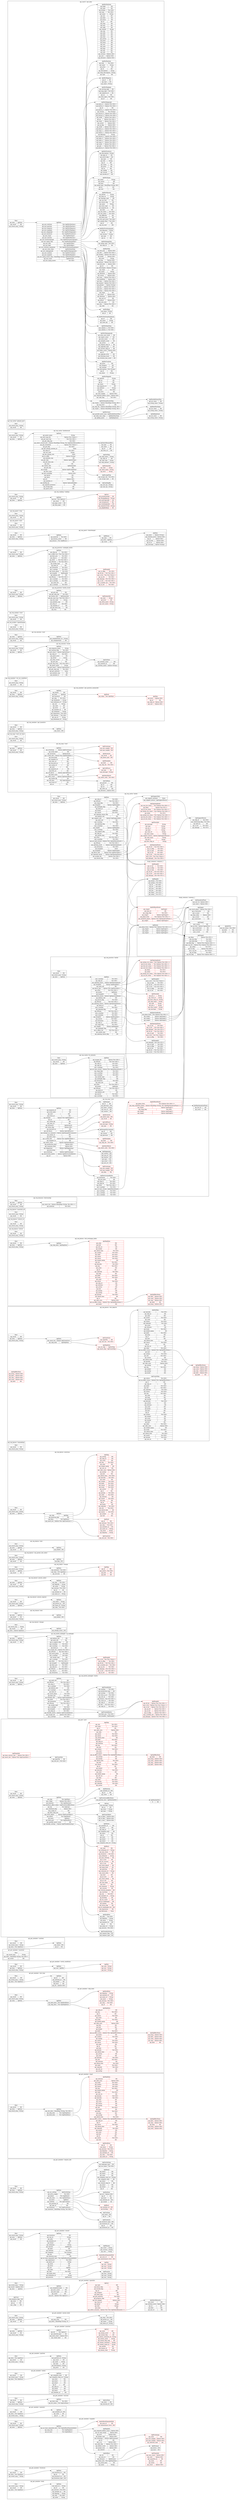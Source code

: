 digraph{rankdir=LR;subgraph cluster_0{label="api_get_member / deck";node[style="filled",color=white,style="solid",color=gray20];api_get_member__deck__Root[label="<Root> Root  | { api_result_msg | <api_result_msg> String } | { api_result | <api_result> i64 } | { api_data | <api_data> Vec\<ApiData\> }",shape=record];api_get_member__deck__ApiData;api_get_member__deck__Root:api_data:e->api_get_member__deck__ApiData:ApiData:w;api_get_member__deck__ApiData[label="<ApiData> ApiData  | { api_name_id | <api_name_id> String } | { api_id | <api_id> i64 } | { api_mission | <api_mission> Vec\<i64\> } | { api_member_id | <api_member_id> i64 } | { api_flagship | <api_flagship> String } | { api_ship | <api_ship> Vec\<i64\> } | { api_name | <api_name> String }",shape=record];}subgraph cluster_1{label="api_get_member / furniture";node[style="filled",color=white,style="solid",color=gray20];api_get_member__furniture__Root[label="<Root> Root  | { api_result | <api_result> i64 } | { api_data | <api_data> Vec\<ApiData\> } | { api_result_msg | <api_result_msg> String }",shape=record];api_get_member__furniture__ApiData;api_get_member__furniture__Root:api_data:e->api_get_member__furniture__ApiData:ApiData:w;api_get_member__furniture__ApiData[label="<ApiData> ApiData  | { api_furniture_id | <api_furniture_id> i64 } | { api_id | <api_id> i64 } | { api_furniture_no | <api_furniture_no> i64 } | { api_furniture_type | <api_furniture_type> i64 }",shape=record];}subgraph cluster_2{label="api_get_member / mapinfo";node[style="filled",color=white,style="solid",color=gray20];api_get_member__mapinfo__ApiPlaneInfo[label="<ApiPlaneInfo> ApiPlaneInfo  | { api_max_count | <api_max_count> Option\<i64\> } | { api_cond | <api_cond> Option\<i64\> } | { api_squadron_id | <api_squadron_id> i64 } | { api_state | <api_state> i64 } | { api_slotid | <api_slotid> i64 } | { api_count | <api_count> Option\<i64\> }",shape=record,color=red];api_get_member__mapinfo__ApiEventmap[label="<ApiEventmap> ApiEventmap  | { api_state | <api_state> i64 } | { api_now_maphp | <api_now_maphp> Option\<i64\> } | { api_max_maphp | <api_max_maphp> Option\<i64\> } | { api_selected_rank | <api_selected_rank> i64 }",shape=record,color=red];api_get_member__mapinfo__ApiMapInfo[label="<ApiMapInfo> ApiMapInfo  | { api_required_defeat_count | <api_required_defeat_count> Option\<i64\> } | { api_air_base_decks | <api_air_base_decks> Option\<i64\> } | { api_m10 | <api_m10> Option\<i64\> } | { api_gauge_type | <api_gauge_type> Option\<i64\> } | { api_eventmap | <api_eventmap> Option\<ApiEventmap\> } | { api_id | <api_id> i64 } | { api_s_no | <api_s_no> Option\<i64\> } | { api_sally_flag | <api_sally_flag> Option\<Vec\<i64\>\> } | { api_defeat_count | <api_defeat_count> Option\<i64\> } | { api_gauge_num | <api_gauge_num> Option\<i64\> } | { api_cleared | <api_cleared> i64 }",shape=record];api_get_member__mapinfo__ApiMapInfo:api_eventmap:e->api_get_member__mapinfo__ApiEventmap:ApiEventmap:w;api_get_member__mapinfo__ApiAirBase[label="<ApiAirBase> ApiAirBase  | { api_rid | <api_rid> i64 } | { api_area_id | <api_area_id> i64 } | { api_distance | <api_distance> ApiDistance } | { api_plane_info | <api_plane_info> Vec\<ApiPlaneInfo\> } | { api_action_kind | <api_action_kind> i64 } | { api_name | <api_name> String }",shape=record];api_get_member__mapinfo__ApiDistance;api_get_member__mapinfo__ApiAirBase:api_distance:e->api_get_member__mapinfo__ApiDistance:ApiDistance:w;api_get_member__mapinfo__ApiAirBase:api_plane_info:e->api_get_member__mapinfo__ApiPlaneInfo:ApiPlaneInfo:w;api_get_member__mapinfo__ApiData[label="<ApiData> ApiData  | { api_air_base_expanded_info | <api_air_base_expanded_info> Vec\<ApiAirBaseExpandedInfo\> } | { api_map_info | <api_map_info> Vec\<ApiMapInfo\> } | { api_air_base | <api_air_base> Vec\<ApiAirBase\> }",shape=record];api_get_member__mapinfo__ApiAirBaseExpandedInfo;api_get_member__mapinfo__ApiData:api_air_base_expanded_info:e->api_get_member__mapinfo__ApiAirBaseExpandedInfo:ApiAirBaseExpandedInfo:w;api_get_member__mapinfo__ApiData:api_map_info:e->api_get_member__mapinfo__ApiMapInfo:ApiMapInfo:w;api_get_member__mapinfo__ApiData:api_air_base:e->api_get_member__mapinfo__ApiAirBase:ApiAirBase:w;api_get_member__mapinfo__Root[label="<Root> Root  | { api_result | <api_result> i64 } | { api_result_msg | <api_result_msg> String } | { api_data | <api_data> ApiData }",shape=record];api_get_member__mapinfo__Root:api_data:e->api_get_member__mapinfo__ApiData:ApiData:w;api_get_member__mapinfo__ApiDistance[label="<ApiDistance> ApiDistance  | { api_bonus | <api_bonus> i64 } | { api_base | <api_base> i64 }",shape=record];api_get_member__mapinfo__ApiAirBaseExpandedInfo[label="<ApiAirBaseExpandedInfo> ApiAirBaseExpandedInfo  | { api_area_id | <api_area_id> i64 } | { api_maintenance_level | <api_maintenance_level> i64 }",shape=record,color=red];}subgraph cluster_3{label="api_get_member / material";node[style="filled",color=white,style="solid",color=gray20];api_get_member__material__ApiData[label="<ApiData> ApiData  | { api_member_id | <api_member_id> i64 } | { api_value | <api_value> i64 } | { api_id | <api_id> i64 }",shape=record];api_get_member__material__Root[label="<Root> Root  | { api_result | <api_result> i64 } | { api_data | <api_data> Vec\<ApiData\> } | { api_result_msg | <api_result_msg> String }",shape=record];api_get_member__material__Root:api_data:e->api_get_member__material__ApiData:ApiData:w;}subgraph cluster_4{label="api_get_member / mission";node[style="filled",color=white,style="solid",color=gray20];api_get_member__mission__Root[label="<Root> Root  | { api_result | <api_result> i64 } | { api_data | <api_data> ApiData } | { api_result_msg | <api_result_msg> String }",shape=record];api_get_member__mission__ApiData;api_get_member__mission__Root:api_data:e->api_get_member__mission__ApiData:ApiData:w;api_get_member__mission__ApiData[label="<ApiData> ApiData  | { api_limit_time | <api_limit_time> Vec\<i64\> } | { api_list_items | <api_list_items> Vec\<ApiListItem\> }",shape=record];api_get_member__mission__ApiListItem;api_get_member__mission__ApiData:api_list_items:e->api_get_member__mission__ApiListItem:ApiListItem:w;api_get_member__mission__ApiListItem[label="<ApiListItem> ApiListItem  | { api_state | <api_state> i64 } | { api_mission_id | <api_mission_id> i64 }",shape=record];}subgraph cluster_5{label="api_get_member / ndock";node[style="filled",color=white,style="solid",color=gray20];api_get_member__ndock__Root[label="<Root> Root  | { api_result | <api_result> i64 } | { api_result_msg | <api_result_msg> String } | { api_data | <api_data> Vec\<ApiData\> }",shape=record];api_get_member__ndock__ApiData;api_get_member__ndock__Root:api_data:e->api_get_member__ndock__ApiData:ApiData:w;api_get_member__ndock__ApiData[label="<ApiData> ApiData  | { api_complete_time | <api_complete_time> i64 } | { api_complete_time_str | <api_complete_time_str> String } | { api_state | <api_state> i64 } | { api_item2 | <api_item2> i64 } | { api_item3 | <api_item3> i64 } | { api_id | <api_id> i64 } | { api_ship_id | <api_ship_id> i64 } | { api_item4 | <api_item4> i64 } | { api_item1 | <api_item1> i64 } | { api_member_id | <api_member_id> i64 }",shape=record];}subgraph cluster_6{label="api_get_member / payitem";node[style="filled",color=white,style="solid",color=gray20];api_get_member__payitem__ApiData[label="<ApiData> ApiData  | { api_payitem_id | <api_payitem_id> String } | { api_count | <api_count> i64 } | { api_name | <api_name> String } | { api_type | <api_type> i64 } | { api_description | <api_description> String } | { api_price | <api_price> i64 }",shape=record];api_get_member__payitem__Root[label="<Root> Root  | { api_data | <api_data> Vec\<ApiData\> } | { api_result | <api_result> i64 } | { api_result_msg | <api_result_msg> String }",shape=record];api_get_member__payitem__Root:api_data:e->api_get_member__payitem__ApiData:ApiData:w;}subgraph cluster_7{label="api_get_member / practice";node[style="filled",color=white,style="solid",color=gray20];api_get_member__practice__Root[label="<Root> Root  | { api_data | <api_data> ApiData } | { api_result | <api_result> i64 } | { api_result_msg | <api_result_msg> String }",shape=record];api_get_member__practice__ApiData;api_get_member__practice__Root:api_data:e->api_get_member__practice__ApiData:ApiData:w;api_get_member__practice__ApiList[label="<ApiList> ApiList  | { api_state | <api_state> i64 } | { api_enemy_level | <api_enemy_level> i64 } | { api_enemy_flag | <api_enemy_flag> i64 } | { api_enemy_comment_id | <api_enemy_comment_id> String } | { api_enemy_name | <api_enemy_name> String } | { api_enemy_flag_ship | <api_enemy_flag_ship> i64 } | { api_enemy_comment | <api_enemy_comment> String } | { api_enemy_name_id | <api_enemy_name_id> String } | { api_medals | <api_medals> i64 } | { api_enemy_id | <api_enemy_id> i64 } | { api_enemy_rank | <api_enemy_rank> String }",shape=record,color=red];api_get_member__practice__ApiData[label="<ApiData> ApiData  | { api_list | <api_list> Vec\<ApiList\> } | { api_selected_kind | <api_selected_kind> i64 } | { api_entry_limit | <api_entry_limit> Option\<i64\> } | { api_create_kind | <api_create_kind> i64 }",shape=record];api_get_member__practice__ApiData:api_list:e->api_get_member__practice__ApiList:ApiList:w;}subgraph cluster_8{label="api_get_member / preset_deck";node[style="filled",color=white,style="solid",color=gray20];api_get_member__preset_deck__ApiData[label="<ApiData> ApiData  | { api_max_num | <api_max_num> i64 } | { api_deck | <api_deck> HashMap\<String, N\> }",shape=record];api_get_member__preset_deck__N;api_get_member__preset_deck__ApiData:api_deck:e->api_get_member__preset_deck__N:N:w;api_get_member__preset_deck__N[label="<N> N  | { api_ship | <api_ship> Vec\<i64\> } | { api_preset_no | <api_preset_no> i64 } | { api_name | <api_name> String } | { api_name_id | <api_name_id> String }",shape=record];api_get_member__preset_deck__Root[label="<Root> Root  | { api_result_msg | <api_result_msg> String } | { api_data | <api_data> ApiData } | { api_result | <api_result> i64 }",shape=record];api_get_member__preset_deck__Root:api_data:e->api_get_member__preset_deck__ApiData:ApiData:w;}subgraph cluster_9{label="api_get_member / questlist";node[style="filled",color=white,style="solid",color=gray20];api_get_member__questlist__Root[label="<Root> Root  | { api_result_msg | <api_result_msg> String } | { api_result | <api_result> Option\<i64\> } | { api_data | <api_data> ApiData }",shape=record];api_get_member__questlist__ApiData;api_get_member__questlist__Root:api_data:e->api_get_member__questlist__ApiData:ApiData:w;api_get_member__questlist__ApiData[label="<ApiData> ApiData  | { api_completed_kind | <api_completed_kind> i64 } | { api_exec_count | <api_exec_count> i64 } | { api_exec_type | <api_exec_type> i64 } | { api_count | <api_count> i64 } | { api_list | <api_list> Option\<Vec\<ApiList\>\> }",shape=record];api_get_member__questlist__ApiList;api_get_member__questlist__ApiData:api_list:e->api_get_member__questlist__ApiList:ApiList:w;api_get_member__questlist__ApiList[label="<ApiList> ApiList  | { api_type | <api_type> i64 } | { api_bonus_flag | <api_bonus_flag> i64 } | { api_invalid_flag | <api_invalid_flag> i64 } | { api_no | <api_no> i64 } | { api_category | <api_category> i64 } | { api_label_type | <api_label_type> i64 } | { api_get_material | <api_get_material> Vec\<i64\> } | { api_progress_flag | <api_progress_flag> i64 } | { api_lost_badges | <api_lost_badges> Option\<i64\> } | { api_voice_id | <api_voice_id> i64 } | { api_detail | <api_detail> String } | { api_title | <api_title> String } | { api_state | <api_state> i64 } | { api_select_rewards | <api_select_rewards> Option\<Vec\<Vec\<ApiSelectRewards\>\>\> }",shape=record,color=red];api_get_member__questlist__ApiSelectRewards;api_get_member__questlist__ApiList:api_select_rewards:e->api_get_member__questlist__ApiSelectRewards:ApiSelectRewards:w;api_get_member__questlist__ApiCList[label="<ApiCList> ApiCList  | { api_progress_flag | <api_progress_flag> i64 } | { api_state | <api_state> i64 } | { api_no | <api_no> i64 } | { api_c_flag | <api_c_flag> i64 }",shape=record];api_get_member__questlist__ApiSelectRewards[label="<ApiSelectRewards> ApiSelectRewards  | { api_count | <api_count> i64 } | { api_slotitem_level | <api_slotitem_level> Option\<i64\> } | { api_no | <api_no> i64 } | { api_kind | <api_kind> i64 } | { api_mst_id | <api_mst_id> i64 }",shape=record];}subgraph cluster_10{label="api_get_member / record";node[style="filled",color=white,style="solid",color=gray20];api_get_member__record__Root[label="<Root> Root  | { api_result_msg | <api_result_msg> String } | { api_data | <api_data> ApiData } | { api_result | <api_result> i64 }",shape=record];api_get_member__record__ApiData;api_get_member__record__Root:api_data:e->api_get_member__record__ApiData:ApiData:w;api_get_member__record__ApiAirBaseExpandedInfo[label="<ApiAirBaseExpandedInfo> ApiAirBaseExpandedInfo  | { api_area_id | <api_area_id> i64 } | { api_maintenance_level | <api_maintenance_level> i64 }",shape=record,color=red];api_get_member__record__ApiWar[label="<ApiWar> ApiWar  | { api_win | <api_win> String } | { api_lose | <api_lose> String } | { api_rate | <api_rate> String }",shape=record,color=red];api_get_member__record__ApiData[label="<ApiData> ApiData  | { api_furniture | <api_furniture> i64 } | { api_cmt_id | <api_cmt_id> String } | { api_ndoc | <api_ndoc> i64 } | { api_member_id | <api_member_id> i64 } | { api_friend | <api_friend> i64 } | { api_nickname | <api_nickname> String } | { api_mission | <api_mission> ApiMission } | { api_kdoc | <api_kdoc> i64 } | { api_slotitem | <api_slotitem> Vec\<i64\> } | { api_complate | <api_complate> Vec\<String\> } | { api_cmt | <api_cmt> String } | { api_material_max | <api_material_max> i64 } | { api_air_base_expanded_info | <api_air_base_expanded_info> Vec\<ApiAirBaseExpandedInfo\> } | { api_experience | <api_experience> Vec\<i64\> } | { api_photo_url | <api_photo_url> String } | { api_deck | <api_deck> i64 } | { api_level | <api_level> i64 } | { api_war | <api_war> ApiWar } | { api_rank | <api_rank> i64 } | { api_ship | <api_ship> Vec\<i64\> } | { api_large_dock | <api_large_dock> i64 } | { api_nickname_id | <api_nickname_id> String } | { api_practice | <api_practice> ApiPractice }",shape=record];api_get_member__record__ApiMission;api_get_member__record__ApiData:api_mission:e->api_get_member__record__ApiMission:ApiMission:w;api_get_member__record__ApiData:api_air_base_expanded_info:e->api_get_member__record__ApiAirBaseExpandedInfo:ApiAirBaseExpandedInfo:w;api_get_member__record__ApiData:api_war:e->api_get_member__record__ApiWar:ApiWar:w;api_get_member__record__ApiPractice;api_get_member__record__ApiData:api_practice:e->api_get_member__record__ApiPractice:ApiPractice:w;api_get_member__record__ApiMission[label="<ApiMission> ApiMission  | { api_count | <api_count> String } | { api_success | <api_success> String } | { api_rate | <api_rate> String }",shape=record];api_get_member__record__ApiPractice[label="<ApiPractice> ApiPractice  | { api_lose | <api_lose> String } | { api_rate | <api_rate> String } | { api_win | <api_win> String }",shape=record];}subgraph cluster_11{label="api_get_member / require_info";node[style="filled",color=white,style="solid",color=gray20];api_get_member__require_info__ApiUseitem[label="<ApiUseitem> ApiUseitem  | { api_count | <api_count> i64 } | { api_id | <api_id> i64 }",shape=record];api_get_member__require_info__ApiData[label="<ApiData> ApiData  | { api_oss_setting | <api_oss_setting> ApiOssSetting } | { api_extra_supply | <api_extra_supply> Vec\<i64\> } | { api_kdock | <api_kdock> Vec\<ApiKdock\> } | { api_slot_item | <api_slot_item> Vec\<ApiSlotItem\> } | { api_basic | <api_basic> ApiBasic } | { api_useitem | <api_useitem> Vec\<ApiUseitem\> } | { api_position_id | <api_position_id> i64 } | { api_skin_id | <api_skin_id> i64 } | { api_furniture | <api_furniture> Vec\<ApiFurniture\> } | { api_unsetslot | <api_unsetslot> HashMap\<String, Vec\<i64\>\> }",shape=record];api_get_member__require_info__ApiOssSetting;api_get_member__require_info__ApiData:api_oss_setting:e->api_get_member__require_info__ApiOssSetting:ApiOssSetting:w;api_get_member__require_info__ApiKdock;api_get_member__require_info__ApiData:api_kdock:e->api_get_member__require_info__ApiKdock:ApiKdock:w;api_get_member__require_info__ApiSlotItem;api_get_member__require_info__ApiData:api_slot_item:e->api_get_member__require_info__ApiSlotItem:ApiSlotItem:w;api_get_member__require_info__ApiBasic;api_get_member__require_info__ApiData:api_basic:e->api_get_member__require_info__ApiBasic:ApiBasic:w;api_get_member__require_info__ApiData:api_useitem:e->api_get_member__require_info__ApiUseitem:ApiUseitem:w;api_get_member__require_info__ApiFurniture;api_get_member__require_info__ApiData:api_furniture:e->api_get_member__require_info__ApiFurniture:ApiFurniture:w;api_get_member__require_info__ApiSlotItem[label="<ApiSlotItem> ApiSlotItem  | { api_alv | <api_alv> Option\<i64\> } | { api_id | <api_id> i64 } | { api_level | <api_level> i64 } | { api_slotitem_id | <api_slotitem_id> i64 } | { api_locked | <api_locked> i64 }",shape=record];api_get_member__require_info__ApiKdock[label="<ApiKdock> ApiKdock  | { api_item3 | <api_item3> i64 } | { api_item5 | <api_item5> i64 } | { api_state | <api_state> i64 } | { api_complete_time_str | <api_complete_time_str> String } | { api_complete_time | <api_complete_time> i64 } | { api_item2 | <api_item2> i64 } | { api_created_ship_id | <api_created_ship_id> i64 } | { api_item1 | <api_item1> i64 } | { api_item4 | <api_item4> i64 } | { api_id | <api_id> i64 }",shape=record];api_get_member__require_info__ApiBasic[label="<ApiBasic> ApiBasic  | { api_member_id | <api_member_id> i64 } | { api_firstflag | <api_firstflag> i64 }",shape=record,color=red];api_get_member__require_info__Root[label="<Root> Root  | { api_result | <api_result> i64 } | { api_data | <api_data> ApiData } | { api_result_msg | <api_result_msg> String }",shape=record];api_get_member__require_info__Root:api_data:e->api_get_member__require_info__ApiData:ApiData:w;api_get_member__require_info__ApiOssSetting[label="<ApiOssSetting> ApiOssSetting  | { api_language_type | <api_language_type> i64 } | { api_oss_items | <api_oss_items> Vec\<i64\> }",shape=record];api_get_member__require_info__ApiFurniture[label="<ApiFurniture> ApiFurniture  | { api_furniture_type | <api_furniture_type> i64 } | { api_furniture_id | <api_furniture_id> i64 } | { api_id | <api_id> i64 } | { api_furniture_no | <api_furniture_no> i64 }",shape=record];}subgraph cluster_12{label="api_get_member / ship3";node[style="filled",color=white,style="solid",color=gray20];api_get_member__ship3__Root[label="<Root> Root  | { api_result | <api_result> i64 } | { api_data | <api_data> ApiData } | { api_result_msg | <api_result_msg> String }",shape=record];api_get_member__ship3__ApiData;api_get_member__ship3__Root:api_data:e->api_get_member__ship3__ApiData:ApiData:w;api_get_member__ship3__ApiData[label="<ApiData> ApiData  | { api_slot_data | <api_slot_data> HashMap\<String, Vec\<i64\>\> } | { api_ship_data | <api_ship_data> Vec\<ApiShipData\> } | { api_deck_data | <api_deck_data> Vec\<ApiDeckData\> }",shape=record];api_get_member__ship3__ApiShipData;api_get_member__ship3__ApiData:api_ship_data:e->api_get_member__ship3__ApiShipData:ApiShipData:w;api_get_member__ship3__ApiDeckData;api_get_member__ship3__ApiData:api_deck_data:e->api_get_member__ship3__ApiDeckData:ApiDeckData:w;api_get_member__ship3__ApiSpEffectItems[label="<ApiSpEffectItems> ApiSpEffectItems  | { api_kaih | <api_kaih> Option\<i64\> } | { api_raig | <api_raig> Option\<i64\> } | { api_kind | <api_kind> i64 } | { api_houg | <api_houg> Option\<i64\> } | { api_souk | <api_souk> Option\<i64\> }",shape=record,color=red];api_get_member__ship3__ApiDeckData[label="<ApiDeckData> ApiDeckData  | { api_id | <api_id> i64 } | { api_name | <api_name> String } | { api_mission | <api_mission> Vec\<i64\> } | { api_flagship | <api_flagship> String } | { api_member_id | <api_member_id> i64 } | { api_ship | <api_ship> Vec\<i64\> } | { api_name_id | <api_name_id> String }",shape=record,color=red];api_get_member__ship3__ApiShipData[label="<ApiShipData> ApiShipData  | { api_slotnum | <api_slotnum> i64 } | { api_sally_area | <api_sally_area> Option\<i64\> } | { api_lucky | <api_lucky> Vec\<i64\> } | { api_soukou | <api_soukou> Vec\<i64\> } | { api_taisen | <api_taisen> Vec\<i64\> } | { api_exp | <api_exp> Vec\<i64\> } | { api_locked_equip | <api_locked_equip> i64 } | { api_taiku | <api_taiku> Vec\<i64\> } | { api_slot_ex | <api_slot_ex> i64 } | { api_kyouka | <api_kyouka> Vec\<i64\> } | { api_karyoku | <api_karyoku> Vec\<i64\> } | { api_soku | <api_soku> i64 } | { api_srate | <api_srate> i64 } | { api_sortno | <api_sortno> i64 } | { api_maxhp | <api_maxhp> i64 } | { api_slot | <api_slot> Vec\<i64\> } | { api_backs | <api_backs> i64 } | { api_kaihi | <api_kaihi> Vec\<i64\> } | { api_leng | <api_leng> i64 } | { api_nowhp | <api_nowhp> i64 } | { api_ndock_item | <api_ndock_item> Vec\<i64\> } | { api_sp_effect_items | <api_sp_effect_items> Option\<Vec\<ApiSpEffectItems\>\> } | { api_ship_id | <api_ship_id> i64 } | { api_lv | <api_lv> i64 } | { api_raisou | <api_raisou> Vec\<i64\> } | { api_ndock_time | <api_ndock_time> i64 } | { api_sakuteki | <api_sakuteki> Vec\<i64\> } | { api_locked | <api_locked> i64 } | { api_cond | <api_cond> i64 } | { api_fuel | <api_fuel> i64 } | { api_id | <api_id> i64 } | { api_onslot | <api_onslot> Vec\<i64\> } | { api_bull | <api_bull> i64 }",shape=record,color=red];api_get_member__ship3__ApiShipData:api_sp_effect_items:e->api_get_member__ship3__ApiSpEffectItems:ApiSpEffectItems:w;}subgraph cluster_13{label="api_get_member / ship_deck";node[style="filled",color=white,style="solid",color=gray20];api_get_member__ship_deck__ApiData[label="<ApiData> ApiData  | { api_deck_data | <api_deck_data> Vec\<ApiDeckData\> } | { api_ship_data | <api_ship_data> Vec\<ApiShipData\> }",shape=record];api_get_member__ship_deck__ApiDeckData;api_get_member__ship_deck__ApiData:api_deck_data:e->api_get_member__ship_deck__ApiDeckData:ApiDeckData:w;api_get_member__ship_deck__ApiShipData;api_get_member__ship_deck__ApiData:api_ship_data:e->api_get_member__ship_deck__ApiShipData:ApiShipData:w;api_get_member__ship_deck__ApiDeckData[label="<ApiDeckData> ApiDeckData  | { api_flagship | <api_flagship> String } | { api_member_id | <api_member_id> i64 } | { api_name_id | <api_name_id> String } | { api_name | <api_name> String } | { api_mission | <api_mission> Vec\<i64\> } | { api_ship | <api_ship> Vec\<i64\> } | { api_id | <api_id> i64 }",shape=record,color=red];api_get_member__ship_deck__Root[label="<Root> Root  | { api_result | <api_result> i64 } | { api_result_msg | <api_result_msg> String } | { api_data | <api_data> ApiData }",shape=record];api_get_member__ship_deck__Root:api_data:e->api_get_member__ship_deck__ApiData:ApiData:w;api_get_member__ship_deck__ApiShipData[label="<ApiShipData> ApiShipData  | { api_ship_id | <api_ship_id> i64 } | { api_exp | <api_exp> Vec\<i64\> } | { api_lv | <api_lv> i64 } | { api_taisen | <api_taisen> Vec\<i64\> } | { api_srate | <api_srate> i64 } | { api_lucky | <api_lucky> Vec\<i64\> } | { api_locked_equip | <api_locked_equip> i64 } | { api_sally_area | <api_sally_area> Option\<i64\> } | { api_fuel | <api_fuel> i64 } | { api_bull | <api_bull> i64 } | { api_locked | <api_locked> i64 } | { api_kaihi | <api_kaihi> Vec\<i64\> } | { api_sp_effect_items | <api_sp_effect_items> Option\<Vec\<ApiSpEffectItems\>\> } | { api_backs | <api_backs> i64 } | { api_soukou | <api_soukou> Vec\<i64\> } | { api_maxhp | <api_maxhp> i64 } | { api_onslot | <api_onslot> Vec\<i64\> } | { api_raisou | <api_raisou> Vec\<i64\> } | { api_soku | <api_soku> i64 } | { api_id | <api_id> i64 } | { api_leng | <api_leng> i64 } | { api_kyouka | <api_kyouka> Vec\<i64\> } | { api_ndock_time | <api_ndock_time> i64 } | { api_sortno | <api_sortno> i64 } | { api_cond | <api_cond> i64 } | { api_karyoku | <api_karyoku> Vec\<i64\> } | { api_slot | <api_slot> Vec\<i64\> } | { api_slotnum | <api_slotnum> i64 } | { api_ndock_item | <api_ndock_item> Vec\<i64\> } | { api_taiku | <api_taiku> Vec\<i64\> } | { api_sakuteki | <api_sakuteki> Vec\<i64\> } | { api_slot_ex | <api_slot_ex> i64 } | { api_nowhp | <api_nowhp> i64 }",shape=record,color=red];api_get_member__ship_deck__ApiSpEffectItems;api_get_member__ship_deck__ApiShipData:api_sp_effect_items:e->api_get_member__ship_deck__ApiSpEffectItems:ApiSpEffectItems:w;api_get_member__ship_deck__ApiSpEffectItems[label="<ApiSpEffectItems> ApiSpEffectItems  | { api_houg | <api_houg> Option\<i64\> } | { api_kaih | <api_kaih> Option\<i64\> } | { api_souk | <api_souk> Option\<i64\> } | { api_raig | <api_raig> Option\<i64\> } | { api_kind | <api_kind> i64 }",shape=record,color=red];}subgraph cluster_14{label="api_get_member / slot_item";node[style="filled",color=white,style="solid",color=gray20];api_get_member__slot_item__ApiData[label="<ApiData> ApiData  | { api_id | <api_id> i64 } | { api_slotitem_id | <api_slotitem_id> i64 } | { api_locked | <api_locked> i64 } | { api_level | <api_level> i64 } | { api_alv | <api_alv> Option\<i64\> }",shape=record];api_get_member__slot_item__Root[label="<Root> Root  | { api_result | <api_result> i64 } | { api_result_msg | <api_result_msg> String } | { api_data | <api_data> Vec\<ApiData\> }",shape=record];api_get_member__slot_item__Root:api_data:e->api_get_member__slot_item__ApiData:ApiData:w;}subgraph cluster_15{label="api_get_member / sortie_conditions";node[style="filled",color=white,style="solid",color=gray20];api_get_member__sortie_conditions__ApiData[label="<ApiData> ApiData  | { api_war | <api_war> ApiWar }",shape=record];api_get_member__sortie_conditions__ApiWar;api_get_member__sortie_conditions__ApiData:api_war:e->api_get_member__sortie_conditions__ApiWar:ApiWar:w;api_get_member__sortie_conditions__ApiWar[label="<ApiWar> ApiWar  | { api_rate | <api_rate> String } | { api_win | <api_win> String } | { api_lose | <api_lose> String }",shape=record,color=red];api_get_member__sortie_conditions__Root[label="<Root> Root  | { api_result | <api_result> i64 } | { api_data | <api_data> ApiData } | { api_result_msg | <api_result_msg> String }",shape=record];api_get_member__sortie_conditions__Root:api_data:e->api_get_member__sortie_conditions__ApiData:ApiData:w;}subgraph cluster_16{label="api_get_member / unsetslot";node[style="filled",color=white,style="solid",color=gray20];api_get_member__unsetslot__Root[label="<Root> Root  | { api_result_msg | <api_result_msg> String } | { api_data | <api_data> HashMap\<String, Vec\<i64\>\> } | { api_result | <api_result> i64 }",shape=record];}subgraph cluster_17{label="api_get_member / useitem";node[style="filled",color=white,style="solid",color=gray20];api_get_member__useitem__Root[label="<Root> Root  | { api_result | <api_result> i64 } | { api_result_msg | <api_result_msg> String } | { api_data | <api_data> Vec\<ApiData\> }",shape=record];api_get_member__useitem__ApiData;api_get_member__useitem__Root:api_data:e->api_get_member__useitem__ApiData:ApiData:w;api_get_member__useitem__ApiData[label="<ApiData> ApiData  | { api_count | <api_count> i64 } | { api_id | <api_id> i64 }",shape=record];}subgraph cluster_18{label="api_port / port";node[style="filled",color=white,style="solid",color=gray20];api_port__port__ApiSpEffectItem[label="<ApiSpEffectItem> ApiSpEffectItem  | { api_kind | <api_kind> i64 } | { api_houg | <api_houg> Option\<i64\> } | { api_souk | <api_souk> Option\<i64\> } | { api_raig | <api_raig> Option\<i64\> } | { api_kaih | <api_kaih> Option\<i64\> }",shape=record,color=red];api_port__port__ApiNdock[label="<ApiNdock> ApiNdock  | { api_member_id | <api_member_id> i64 } | { api_item2 | <api_item2> i64 } | { api_ship_id | <api_ship_id> i64 } | { api_complete_time | <api_complete_time> i64 } | { api_item1 | <api_item1> i64 } | { api_id | <api_id> i64 } | { api_state | <api_state> i64 } | { api_item4 | <api_item4> i64 } | { api_item3 | <api_item3> i64 } | { api_complete_time_str | <api_complete_time_str> String }",shape=record];api_port__port__ApiFriendlySetting[label="<ApiFriendlySetting> ApiFriendlySetting  | { api_request_flag | <api_request_flag> i64 } | { api_request_type | <api_request_type> i64 }",shape=record];api_port__port__ApiUnsetSlot[label="<ApiUnsetSlot> ApiUnsetSlot  | { api_type3No | <api_type3No> i64 } | { api_slot_list | <api_slot_list> Vec\<i64\> }",shape=record];api_port__port__ApiDeckPort[label="<ApiDeckPort> ApiDeckPort  | { api_ship | <api_ship> Vec\<i64\> } | { api_flagship | <api_flagship> String } | { api_name | <api_name> String } | { api_member_id | <api_member_id> i64 } | { api_id | <api_id> i64 } | { api_name_id | <api_name_id> String } | { api_mission | <api_mission> Vec\<i64\> }",shape=record];api_port__port__ApiBasic[label="<ApiBasic> ApiBasic  | { api_rank | <api_rank> i64 } | { api_nickname_id | <api_nickname_id> String } | { api_max_chara | <api_max_chara> i64 } | { api_furniture | <api_furniture> Vec\<i64\> } | { api_nickname | <api_nickname> String } | { api_max_slotitem | <api_max_slotitem> i64 } | { api_st_lose | <api_st_lose> i64 } | { api_ms_success | <api_ms_success> i64 } | { api_st_win | <api_st_win> i64 } | { api_count_kdock | <api_count_kdock> i64 } | { api_large_dock | <api_large_dock> i64 } | { api_playtime | <api_playtime> i64 } | { api_comment_id | <api_comment_id> String } | { api_count_deck | <api_count_deck> i64 } | { api_fcoin | <api_fcoin> i64 } | { api_pt_lose | <api_pt_lose> i64 } | { api_count_ndock | <api_count_ndock> i64 } | { api_pt_win | <api_pt_win> i64 } | { api_max_kagu | <api_max_kagu> i64 } | { api_level | <api_level> i64 } | { api_comment | <api_comment> String } | { api_tutorial | <api_tutorial> i64 } | { api_tutorial_progress | <api_tutorial_progress> i64 } | { api_starttime | <api_starttime> i64 } | { api_pvp | <api_pvp> Vec\<i64\> } | { api_member_id | <api_member_id> String } | { api_firstflag | <api_firstflag> i64 } | { api_ms_count | <api_ms_count> i64 } | { api_pt_challenged | <api_pt_challenged> i64 } | { api_medals | <api_medals> i64 } | { api_active_flag | <api_active_flag> i64 } | { api_pt_challenged_win | <api_pt_challenged_win> i64 } | { api_experience | <api_experience> i64 } | { api_fleetname | <api_fleetname> Value }",shape=record,color=red];api_port__port__ApiLog[label="<ApiLog> ApiLog  | { api_message | <api_message> String } | { api_no | <api_no> i64 } | { api_state | <api_state> String } | { api_type | <api_type> String }",shape=record];api_port__port__ApiPayitemDict[label="<ApiPayitemDict> ApiPayitemDict  | { 21 | <21> i64 }",shape=record];api_port__port__ApiFurnitureAffectItems[label="<ApiFurnitureAffectItems> ApiFurnitureAffectItems  | { api_payitem_dict | <api_payitem_dict> ApiPayitemDict }",shape=record];api_port__port__ApiFurnitureAffectItems:api_payitem_dict:e->api_port__port__ApiPayitemDict:ApiPayitemDict:w;api_port__port__ApiPlaneInfo[label="<ApiPlaneInfo> ApiPlaneInfo  | { api_base_convert_slot | <api_base_convert_slot> Option\<Vec\<i64\>\> } | { api_unset_slot | <api_unset_slot> Option\<Vec\<ApiUnsetSlot\>\> }",shape=record,color=red];api_port__port__ApiPlaneInfo:api_unset_slot:e->api_port__port__ApiUnsetSlot:ApiUnsetSlot:w;api_port__port__ApiEventObject[label="<ApiEventObject> ApiEventObject  | { api_m_flag2 | <api_m_flag2> Option\<i64\> } | { api_m_flag | <api_m_flag> Option\<i64\> } | { api_c_num | <api_c_num> Option\<i64\> }",shape=record];api_port__port__Root[label="<Root> Root  | { api_result | <api_result> i64 } | { api_result_msg | <api_result_msg> String } | { api_data | <api_data> ApiData }",shape=record];api_port__port__ApiData;api_port__port__Root:api_data:e->api_port__port__ApiData:ApiData:w;api_port__port__ApiData[label="<ApiData> ApiData  | { api_ship | <api_ship> Vec\<ApiShip\> } | { api_c_flags | <api_c_flags> Option\<Vec\<i64\>\> } | { api_material | <api_material> Vec\<ApiMaterial\> } | { api_furniture_affect_items | <api_furniture_affect_items> ApiFurnitureAffectItems } | { api_log | <api_log> Vec\<ApiLog\> } | { api_combined_flag | <api_combined_flag> Option\<i64\> } | { api_p_bgm_id | <api_p_bgm_id> i64 } | { api_dest_ship_slot | <api_dest_ship_slot> i64 } | { api_event_object | <api_event_object> Option\<ApiEventObject\> } | { api_ndock | <api_ndock> Vec\<ApiNdock\> } | { api_basic | <api_basic> ApiBasic } | { api_deck_port | <api_deck_port> Vec\<ApiDeckPort\> } | { api_parallel_quest_count | <api_parallel_quest_count> i64 } | { api_friendly_setting | <api_friendly_setting> Option\<ApiFriendlySetting\> }",shape=record];api_port__port__ApiShip;api_port__port__ApiData:api_ship:e->api_port__port__ApiShip:ApiShip:w;api_port__port__ApiMaterial;api_port__port__ApiData:api_material:e->api_port__port__ApiMaterial:ApiMaterial:w;api_port__port__ApiData:api_furniture_affect_items:e->api_port__port__ApiFurnitureAffectItems:ApiFurnitureAffectItems:w;api_port__port__ApiData:api_log:e->api_port__port__ApiLog:ApiLog:w;api_port__port__ApiData:api_event_object:e->api_port__port__ApiEventObject:ApiEventObject:w;api_port__port__ApiData:api_ndock:e->api_port__port__ApiNdock:ApiNdock:w;api_port__port__ApiData:api_basic:e->api_port__port__ApiBasic:ApiBasic:w;api_port__port__ApiData:api_deck_port:e->api_port__port__ApiDeckPort:ApiDeckPort:w;api_port__port__ApiData:api_friendly_setting:e->api_port__port__ApiFriendlySetting:ApiFriendlySetting:w;api_port__port__ApiMaterial[label="<ApiMaterial> ApiMaterial  | { api_member_id | <api_member_id> i64 } | { api_id | <api_id> i64 } | { api_value | <api_value> i64 }",shape=record];api_port__port__ApiShip[label="<ApiShip> ApiShip  | { api_slot | <api_slot> Vec\<i64\> } | { api_lucky | <api_lucky> Vec\<i64\> } | { api_lv | <api_lv> i64 } | { api_sally_area | <api_sally_area> Option\<i64\> } | { api_soku | <api_soku> i64 } | { api_onslot | <api_onslot> Vec\<i64\> } | { api_taisen | <api_taisen> Vec\<i64\> } | { api_ndock_time | <api_ndock_time> i64 } | { api_kaihi | <api_kaihi> Vec\<i64\> } | { api_ship_id | <api_ship_id> i64 } | { api_slotnum | <api_slotnum> i64 } | { api_exp | <api_exp> Vec\<i64\> } | { api_bull | <api_bull> i64 } | { api_soukou | <api_soukou> Vec\<i64\> } | { api_srate | <api_srate> i64 } | { api_backs | <api_backs> i64 } | { api_sp_effect_items | <api_sp_effect_items> Option\<Vec\<ApiSpEffectItem\>\> } | { api_nowhp | <api_nowhp> i64 } | { api_maxhp | <api_maxhp> i64 } | { api_ndock_item | <api_ndock_item> Vec\<i64\> } | { api_fuel | <api_fuel> i64 } | { api_raisou | <api_raisou> Vec\<i64\> } | { api_id | <api_id> i64 } | { api_locked | <api_locked> i64 } | { api_karyoku | <api_karyoku> Vec\<i64\> } | { api_cond | <api_cond> i64 } | { api_locked_equip | <api_locked_equip> i64 } | { api_slot_ex | <api_slot_ex> i64 } | { api_leng | <api_leng> i64 } | { api_taiku | <api_taiku> Vec\<i64\> } | { api_kyouka | <api_kyouka> Vec\<i64\> } | { api_sakuteki | <api_sakuteki> Vec\<i64\> } | { api_sortno | <api_sortno> i64 }",shape=record,color=red];api_port__port__ApiShip:api_sp_effect_items:e->api_port__port__ApiSpEffectItem:ApiSpEffectItem:w;}subgraph cluster_19{label="api_req_battle_midnight / battle";node[style="filled",color=white,style="solid",color=gray20];api_req_battle_midnight__battle__ApiFriendlyBattle[label="<ApiFriendlyBattle> ApiFriendlyBattle  | { api_flare_pos | <api_flare_pos> Vec\<i64\> } | { api_hougeki | <api_hougeki> ApiHougeki }",shape=record];api_req_battle_midnight__battle__ApiHougeki;api_req_battle_midnight__battle__ApiFriendlyBattle:api_hougeki:e->api_req_battle_midnight__battle__ApiHougeki:ApiHougeki:w;api_req_battle_midnight__battle__ApiData[label="<ApiData> ApiData  | { api_atoll_cell | <api_atoll_cell> i64 } | { api_fParam | <api_fParam> Vec\<Vec\<i64\>\> } | { api_ship_lv | <api_ship_lv> Vec\<i64\> } | { api_e_maxhps | <api_e_maxhps> Vec\<i64\> } | { api_balloon_cell | <api_balloon_cell> i64 } | { api_f_maxhps | <api_f_maxhps> Vec\<i64\> } | { api_deck_id | <api_deck_id> i64 } | { api_touch_plane | <api_touch_plane> Vec\<i64\> } | { api_flare_pos | <api_flare_pos> Vec\<i64\> } | { api_friendly_info | <api_friendly_info> Option\<ApiFriendlyInfo\> } | { api_eSlot | <api_eSlot> Vec\<Vec\<i64\>\> } | { api_formation | <api_formation> Vec\<i64\> } | { api_eParam | <api_eParam> Vec\<Vec\<i64\>\> } | { api_smoke_type | <api_smoke_type> i64 } | { api_e_nowhps | <api_e_nowhps> Vec\<i64\> } | { api_hougeki | <api_hougeki> ApiHougeki } | { api_ship_ke | <api_ship_ke> Vec\<i64\> } | { api_friendly_battle | <api_friendly_battle> Option\<ApiFriendlyBattle\> } | { api_escape_idx | <api_escape_idx> Option\<Vec\<i64\>\> } | { api_f_nowhps | <api_f_nowhps> Vec\<i64\> }",shape=record];api_req_battle_midnight__battle__ApiFriendlyInfo;api_req_battle_midnight__battle__ApiData:api_friendly_info:e->api_req_battle_midnight__battle__ApiFriendlyInfo:ApiFriendlyInfo:w;api_req_battle_midnight__battle__ApiHougeki;api_req_battle_midnight__battle__ApiData:api_hougeki:e->api_req_battle_midnight__battle__ApiHougeki:ApiHougeki:w;api_req_battle_midnight__battle__ApiData:api_friendly_battle:e->api_req_battle_midnight__battle__ApiFriendlyBattle:ApiFriendlyBattle:w;api_req_battle_midnight__battle__Root[label="<Root> Root  | { api_result | <api_result> i64 } | { api_result_msg | <api_result_msg> String } | { api_data | <api_data> ApiData }",shape=record];api_req_battle_midnight__battle__Root:api_data:e->api_req_battle_midnight__battle__ApiData:ApiData:w;api_req_battle_midnight__battle__ApiHougeki[label="<ApiHougeki> ApiHougeki  | { api_df_list | <api_df_list> Option\<Vec\<Vec\<i64\>\>\> } | { api_si_list | <api_si_list> Option\<Vec\<Vec\<Value\>\>\> } | { api_cl_list | <api_cl_list> Option\<Vec\<Vec\<i64\>\>\> } | { api_sp_list | <api_sp_list> Option\<Vec\<i64\>\> } | { api_at_list | <api_at_list> Option\<Vec\<i64\>\> } | { api_at_eflag | <api_at_eflag> Option\<Vec\<i64\>\> } | { api_n_mother_list | <api_n_mother_list> Option\<Vec\<i64\>\> } | { api_damage | <api_damage> Option\<Vec\<Vec\<f64\>\>\> }",shape=record,color=red];api_req_battle_midnight__battle__ApiFriendlyInfo[label="<ApiFriendlyInfo> ApiFriendlyInfo  | { api_maxhps | <api_maxhps> Vec\<i64\> } | { api_production_type | <api_production_type> i64 } | { api_nowhps | <api_nowhps> Vec\<i64\> } | { api_voice_p_no | <api_voice_p_no> Vec\<i64\> } | { api_slot_ex | <api_slot_ex> Vec\<i64\> } | { api_Param | <api_Param> Vec\<Vec\<i64\>\> } | { api_voice_id | <api_voice_id> Vec\<i64\> } | { api_ship_lv | <api_ship_lv> Vec\<i64\> } | { api_Slot | <api_Slot> Vec\<Vec\<i64\>\> } | { api_ship_id | <api_ship_id> Vec\<i64\> }",shape=record];}subgraph cluster_20{label="api_req_battle_midnight / sp_midnight";node[style="filled",color=white,style="solid",color=gray20];api_req_battle_midnight__sp_midnight__ApiHougeki[label="<ApiHougeki> ApiHougeki  | { api_si_list | <api_si_list> Vec\<Vec\<Value\>\> } | { api_at_eflag | <api_at_eflag> Vec\<i64\> } | { api_df_list | <api_df_list> Vec\<Vec\<i64\>\> } | { api_n_mother_list | <api_n_mother_list> Vec\<i64\> } | { api_sp_list | <api_sp_list> Vec\<i64\> } | { api_damage | <api_damage> Vec\<Vec\<f64\>\> } | { api_cl_list | <api_cl_list> Vec\<Vec\<i64\>\> } | { api_at_list | <api_at_list> Vec\<i64\> }",shape=record,color=red];api_req_battle_midnight__sp_midnight__ApiData[label="<ApiData> ApiData  | { api_balloon_cell | <api_balloon_cell> i64 } | { api_atoll_cell | <api_atoll_cell> i64 } | { api_n_support_flag | <api_n_support_flag> i64 } | { api_f_maxhps | <api_f_maxhps> Vec\<i64\> } | { api_f_nowhps | <api_f_nowhps> Vec\<i64\> } | { api_deck_id | <api_deck_id> i64 } | { api_escape_idx | <api_escape_idx> Option\<Vec\<i64\>\> } | { api_eParam | <api_eParam> Vec\<Vec\<i64\>\> } | { api_touch_plane | <api_touch_plane> Vec\<i64\> } | { api_e_maxhps | <api_e_maxhps> Vec\<i64\> } | { api_smoke_type | <api_smoke_type> i64 } | { api_e_nowhps | <api_e_nowhps> Vec\<i64\> } | { api_eSlot | <api_eSlot> Vec\<Vec\<i64\>\> } | { api_hougeki | <api_hougeki> ApiHougeki } | { api_flare_pos | <api_flare_pos> Vec\<i64\> } | { api_ship_ke | <api_ship_ke> Vec\<i64\> } | { api_fParam | <api_fParam> Vec\<Vec\<i64\>\> } | { api_ship_lv | <api_ship_lv> Vec\<i64\> } | { api_formation | <api_formation> Vec\<i64\> }",shape=record];api_req_battle_midnight__sp_midnight__ApiData:api_hougeki:e->api_req_battle_midnight__sp_midnight__ApiHougeki:ApiHougeki:w;api_req_battle_midnight__sp_midnight__Root[label="<Root> Root  | { api_data | <api_data> ApiData } | { api_result_msg | <api_result_msg> String } | { api_result | <api_result> i64 }",shape=record];api_req_battle_midnight__sp_midnight__Root:api_data:e->api_req_battle_midnight__sp_midnight__ApiData:ApiData:w;}subgraph cluster_21{label="api_req_hensei / change";node[style="filled",color=white,style="solid",color=gray20];api_req_hensei__change__Root[label="<Root> Root  | { api_result_msg | <api_result_msg> String } | { api_result | <api_result> i64 } | { api_data | <api_data> Option\<ApiData\> }",shape=record];api_req_hensei__change__ApiData;api_req_hensei__change__Root:api_data:e->api_req_hensei__change__ApiData:ApiData:w;api_req_hensei__change__ApiData[label="<ApiData> ApiData  | { api_change_count | <api_change_count> i64 }",shape=record];}subgraph cluster_22{label="api_req_hensei / lock";node[style="filled",color=white,style="solid",color=gray20];api_req_hensei__lock__Root[label="<Root> Root  | { api_data | <api_data> ApiData } | { api_result | <api_result> i64 } | { api_result_msg | <api_result_msg> String }",shape=record];api_req_hensei__lock__ApiData;api_req_hensei__lock__Root:api_data:e->api_req_hensei__lock__ApiData:ApiData:w;api_req_hensei__lock__ApiData[label="<ApiData> ApiData  | { api_locked | <api_locked> i64 }",shape=record];}subgraph cluster_23{label="api_req_hensei / preset_register";node[style="filled",color=white,style="solid",color=gray20];api_req_hensei__preset_register__ApiData[label="<ApiData> ApiData  | { api_name | <api_name> String } | { api_preset_no | <api_preset_no> i64 } | { api_name_id | <api_name_id> String } | { api_ship | <api_ship> Vec\<i64\> }",shape=record];api_req_hensei__preset_register__Root[label="<Root> Root  | { api_result | <api_result> i64 } | { api_result_msg | <api_result_msg> String } | { api_data | <api_data> ApiData }",shape=record];api_req_hensei__preset_register__Root:api_data:e->api_req_hensei__preset_register__ApiData:ApiData:w;}subgraph cluster_24{label="api_req_hensei / preset_select";node[style="filled",color=white,style="solid",color=gray20];api_req_hensei__preset_select__ApiData[label="<ApiData> ApiData  | { api_ship | <api_ship> Vec\<i64\> } | { api_flagship | <api_flagship> String } | { api_name | <api_name> String } | { api_mission | <api_mission> Vec\<i64\> } | { api_id | <api_id> i64 } | { api_member_id | <api_member_id> i64 } | { api_name_id | <api_name_id> String }",shape=record];api_req_hensei__preset_select__Root[label="<Root> Root  | { api_data | <api_data> ApiData } | { api_result | <api_result> i64 } | { api_result_msg | <api_result_msg> String }",shape=record];api_req_hensei__preset_select__Root:api_data:e->api_req_hensei__preset_select__ApiData:ApiData:w;}subgraph cluster_25{label="api_req_hokyu / charge";node[style="filled",color=white,style="solid",color=gray20];api_req_hokyu__charge__Root[label="<Root> Root  | { api_result_msg | <api_result_msg> String } | { api_data | <api_data> ApiData } | { api_result | <api_result> i64 }",shape=record];api_req_hokyu__charge__ApiData;api_req_hokyu__charge__Root:api_data:e->api_req_hokyu__charge__ApiData:ApiData:w;api_req_hokyu__charge__ApiData[label="<ApiData> ApiData  | { api_material | <api_material> Vec\<i64\> } | { api_ship | <api_ship> Vec\<ApiShip\> } | { api_use_bou | <api_use_bou> i64 }",shape=record];api_req_hokyu__charge__ApiShip;api_req_hokyu__charge__ApiData:api_ship:e->api_req_hokyu__charge__ApiShip:ApiShip:w;api_req_hokyu__charge__ApiShip[label="<ApiShip> ApiShip  | { api_id | <api_id> i64 } | { api_onslot | <api_onslot> Vec\<i64\> } | { api_bull | <api_bull> i64 } | { api_fuel | <api_fuel> i64 }",shape=record,color=red];}subgraph cluster_26{label="api_req_kaisou / can_preset_slot_select";node[style="filled",color=white,style="solid",color=gray20];api_req_kaisou__can_preset_slot_select__Root[label="<Root> Root  | { api_result_msg | <api_result_msg> String } | { api_data | <api_data> ApiData } | { api_result | <api_result> i64 }",shape=record];api_req_kaisou__can_preset_slot_select__ApiData;api_req_kaisou__can_preset_slot_select__Root:api_data:e->api_req_kaisou__can_preset_slot_select__ApiData:ApiData:w;api_req_kaisou__can_preset_slot_select__ApiData[label="<ApiData> ApiData  | { api_flag | <api_flag> i64 }",shape=record];}subgraph cluster_27{label="api_req_kaisou / lock";node[style="filled",color=white,style="solid",color=gray20];api_req_kaisou__lock__ApiData[label="<ApiData> ApiData  | { api_locked | <api_locked> i64 }",shape=record];api_req_kaisou__lock__Root[label="<Root> Root  | { api_result_msg | <api_result_msg> String } | { api_data | <api_data> ApiData } | { api_result | <api_result> i64 }",shape=record];api_req_kaisou__lock__Root:api_data:e->api_req_kaisou__lock__ApiData:ApiData:w;}subgraph cluster_28{label="api_req_kaisou / powerup";node[style="filled",color=white,style="solid",color=gray20];api_req_kaisou__powerup__ApiDeck[label="<ApiDeck> ApiDeck  | { api_id | <api_id> i64 } | { api_mission | <api_mission> Vec\<i64\> } | { api_ship | <api_ship> Vec\<i64\> } | { api_member_id | <api_member_id> i64 } | { api_name_id | <api_name_id> String } | { api_name | <api_name> String } | { api_flagship | <api_flagship> String }",shape=record,color=red];api_req_kaisou__powerup__ApiData[label="<ApiData> ApiData  | { api_ship | <api_ship> ApiShip } | { api_powerup_flag | <api_powerup_flag> i64 } | { api_deck | <api_deck> Vec\<ApiDeck\> } | { api_unset_list | <api_unset_list> Option\<Vec\<ApiUnsetList\>\> }",shape=record];api_req_kaisou__powerup__ApiShip;api_req_kaisou__powerup__ApiData:api_ship:e->api_req_kaisou__powerup__ApiShip:ApiShip:w;api_req_kaisou__powerup__ApiData:api_deck:e->api_req_kaisou__powerup__ApiDeck:ApiDeck:w;api_req_kaisou__powerup__ApiUnsetList;api_req_kaisou__powerup__ApiData:api_unset_list:e->api_req_kaisou__powerup__ApiUnsetList:ApiUnsetList:w;api_req_kaisou__powerup__Root[label="<Root> Root  | { api_result | <api_result> i64 } | { api_result_msg | <api_result_msg> String } | { api_data | <api_data> ApiData }",shape=record];api_req_kaisou__powerup__Root:api_data:e->api_req_kaisou__powerup__ApiData:ApiData:w;api_req_kaisou__powerup__ApiShip[label="<ApiShip> ApiShip  | { api_nowhp | <api_nowhp> i64 } | { api_ship_id | <api_ship_id> i64 } | { api_srate | <api_srate> i64 } | { api_exp | <api_exp> Vec\<i64\> } | { api_soku | <api_soku> i64 } | { api_locked_equip | <api_locked_equip> i64 } | { api_slot_ex | <api_slot_ex> i64 } | { api_sally_area | <api_sally_area> Option\<i64\> } | { api_maxhp | <api_maxhp> i64 } | { api_bull | <api_bull> i64 } | { api_ndock_item | <api_ndock_item> Vec\<i64\> } | { api_karyoku | <api_karyoku> Vec\<i64\> } | { api_cond | <api_cond> i64 } | { api_soukou | <api_soukou> Vec\<i64\> } | { api_kaihi | <api_kaihi> Vec\<i64\> } | { api_raisou | <api_raisou> Vec\<i64\> } | { api_lucky | <api_lucky> Vec\<i64\> } | { api_sortno | <api_sortno> i64 } | { api_lv | <api_lv> i64 } | { api_kyouka | <api_kyouka> Vec\<i64\> } | { api_taiku | <api_taiku> Vec\<i64\> } | { api_slotnum | <api_slotnum> i64 } | { api_onslot | <api_onslot> Vec\<i64\> } | { api_leng | <api_leng> i64 } | { api_id | <api_id> i64 } | { api_backs | <api_backs> i64 } | { api_sakuteki | <api_sakuteki> Vec\<i64\> } | { api_slot | <api_slot> Vec\<i64\> } | { api_ndock_time | <api_ndock_time> i64 } | { api_taisen | <api_taisen> Vec\<i64\> } | { api_locked | <api_locked> i64 } | { api_fuel | <api_fuel> i64 }",shape=record,color=red];api_req_kaisou__powerup__ApiUnsetList[label="<ApiUnsetList> ApiUnsetList  | { api_slot_list | <api_slot_list> Vec\<i64\> }",shape=record,color=red];}subgraph cluster_29{label="api_req_kaisou / remodeling";node[style="filled",color=white,style="solid",color=gray20];api_req_kaisou__remodeling__Root[label="<Root> Root  | { api_result | <api_result> i64 } | { api_result_msg | <api_result_msg> String }",shape=record];}subgraph cluster_30{label="api_req_kaisou / slot_deprive";node[style="filled",color=white,style="solid",color=gray20];api_req_kaisou__slot_deprive__ApiData[label="<ApiData> ApiData  | { api_unset_list | <api_unset_list> Option\<ApiUnsetList\> } | { api_ship_data | <api_ship_data> ApiShipData }",shape=record];api_req_kaisou__slot_deprive__ApiUnsetList;api_req_kaisou__slot_deprive__ApiData:api_unset_list:e->api_req_kaisou__slot_deprive__ApiUnsetList:ApiUnsetList:w;api_req_kaisou__slot_deprive__ApiShipData;api_req_kaisou__slot_deprive__ApiData:api_ship_data:e->api_req_kaisou__slot_deprive__ApiShipData:ApiShipData:w;api_req_kaisou__slot_deprive__ApiSpEffectItems[label="<ApiSpEffectItems> ApiSpEffectItems  | { api_houg | <api_houg> Option\<i64\> } | { api_souk | <api_souk> Option\<i64\> } | { api_raig | <api_raig> Option\<i64\> } | { api_kaih | <api_kaih> Option\<i64\> } | { api_kind | <api_kind> i64 }",shape=record,color=red];api_req_kaisou__slot_deprive__ApiUnsetShip[label="<ApiUnsetShip> ApiUnsetShip  | { api_raisou | <api_raisou> Vec\<i64\> } | { api_sp_effect_items | <api_sp_effect_items> Option\<Vec\<ApiSpEffectItems\>\> } | { api_lv | <api_lv> i64 } | { api_ship_id | <api_ship_id> i64 } | { api_kaihi | <api_kaihi> Vec\<i64\> } | { api_slot | <api_slot> Vec\<i64\> } | { api_sakuteki | <api_sakuteki> Vec\<i64\> } | { api_taisen | <api_taisen> Vec\<i64\> } | { api_exp | <api_exp> Vec\<i64\> } | { api_soku | <api_soku> i64 } | { api_leng | <api_leng> i64 } | { api_nowhp | <api_nowhp> i64 } | { api_karyoku | <api_karyoku> Vec\<i64\> } | { api_sortno | <api_sortno> i64 } | { api_slotnum | <api_slotnum> i64 } | { api_cond | <api_cond> i64 } | { api_backs | <api_backs> i64 } | { api_fuel | <api_fuel> i64 } | { api_id | <api_id> i64 } | { api_soukou | <api_soukou> Vec\<i64\> } | { api_locked | <api_locked> i64 } | { api_srate | <api_srate> i64 } | { api_maxhp | <api_maxhp> i64 } | { api_bull | <api_bull> i64 } | { api_taiku | <api_taiku> Vec\<i64\> } | { api_sally_area | <api_sally_area> Option\<i64\> } | { api_locked_equip | <api_locked_equip> i64 } | { api_lucky | <api_lucky> Vec\<i64\> } | { api_ndock_time | <api_ndock_time> i64 } | { api_ndock_item | <api_ndock_item> Vec\<i64\> } | { api_onslot | <api_onslot> Vec\<i64\> } | { api_kyouka | <api_kyouka> Vec\<i64\> } | { api_slot_ex | <api_slot_ex> i64 }",shape=record];api_req_kaisou__slot_deprive__ApiUnsetShip:api_sp_effect_items:e->api_req_kaisou__slot_deprive__ApiSpEffectItems:ApiSpEffectItems:w;api_req_kaisou__slot_deprive__ApiShipData[label="<ApiShipData> ApiShipData  | { api_set_ship | <api_set_ship> ApiSetShip } | { api_unset_ship | <api_unset_ship> ApiUnsetShip }",shape=record,color=red];api_req_kaisou__slot_deprive__ApiSetShip;api_req_kaisou__slot_deprive__ApiShipData:api_set_ship:e->api_req_kaisou__slot_deprive__ApiSetShip:ApiSetShip:w;api_req_kaisou__slot_deprive__ApiShipData:api_unset_ship:e->api_req_kaisou__slot_deprive__ApiUnsetShip:ApiUnsetShip:w;api_req_kaisou__slot_deprive__Root[label="<Root> Root  | { api_result | <api_result> i64 } | { api_data | <api_data> ApiData } | { api_result_msg | <api_result_msg> String }",shape=record];api_req_kaisou__slot_deprive__Root:api_data:e->api_req_kaisou__slot_deprive__ApiData:ApiData:w;api_req_kaisou__slot_deprive__ApiUnsetList[label="<ApiUnsetList> ApiUnsetList  | { api_type3No | <api_type3No> i64 } | { api_slot_list | <api_slot_list> Vec\<i64\> }",shape=record,color=red];api_req_kaisou__slot_deprive__ApiSetShip[label="<ApiSetShip> ApiSetShip  | { api_karyoku | <api_karyoku> Vec\<i64\> } | { api_ship_id | <api_ship_id> i64 } | { api_soku | <api_soku> i64 } | { api_onslot | <api_onslot> Vec\<i64\> } | { api_cond | <api_cond> i64 } | { api_taisen | <api_taisen> Vec\<i64\> } | { api_sakuteki | <api_sakuteki> Vec\<i64\> } | { api_srate | <api_srate> i64 } | { api_slotnum | <api_slotnum> i64 } | { api_lucky | <api_lucky> Vec\<i64\> } | { api_locked_equip | <api_locked_equip> i64 } | { api_kaihi | <api_kaihi> Vec\<i64\> } | { api_leng | <api_leng> i64 } | { api_lv | <api_lv> i64 } | { api_fuel | <api_fuel> i64 } | { api_ndock_time | <api_ndock_time> i64 } | { api_raisou | <api_raisou> Vec\<i64\> } | { api_id | <api_id> i64 } | { api_slot_ex | <api_slot_ex> i64 } | { api_taiku | <api_taiku> Vec\<i64\> } | { api_sp_effect_items | <api_sp_effect_items> Option\<Vec\<ApiSpEffectItems\>\> } | { api_bull | <api_bull> i64 } | { api_soukou | <api_soukou> Vec\<i64\> } | { api_slot | <api_slot> Vec\<i64\> } | { api_sortno | <api_sortno> i64 } | { api_ndock_item | <api_ndock_item> Vec\<i64\> } | { api_kyouka | <api_kyouka> Vec\<i64\> } | { api_sally_area | <api_sally_area> Option\<i64\> } | { api_nowhp | <api_nowhp> i64 } | { api_exp | <api_exp> Vec\<i64\> } | { api_locked | <api_locked> i64 } | { api_maxhp | <api_maxhp> i64 } | { api_backs | <api_backs> i64 }",shape=record];api_req_kaisou__slot_deprive__ApiSetShip:api_sp_effect_items:e->api_req_kaisou__slot_deprive__ApiSpEffectItems:ApiSpEffectItems:w;api_req_kaisou__slot_deprive__ApiSpEffectItem[label="<ApiSpEffectItem> ApiSpEffectItem  | { api_houg | <api_houg> Option\<i64\> } | { api_kaih | <api_kaih> Option\<i64\> } | { api_raig | <api_raig> Option\<i64\> } | { api_souk | <api_souk> Option\<i64\> } | { api_kind | <api_kind> i64 }",shape=record,color=red];}subgraph cluster_31{label="api_req_kaisou / slot_exchange_index";node[style="filled",color=white,style="solid",color=gray20];api_req_kaisou__slot_exchange_index__ApiShipData[label="<ApiShipData> ApiShipData  | { api_soku | <api_soku> i64 } | { api_bull | <api_bull> i64 } | { api_slot_ex | <api_slot_ex> i64 } | { api_locked | <api_locked> i64 } | { api_ndock_item | <api_ndock_item> Vec\<i64\> } | { api_soukou | <api_soukou> Vec\<i64\> } | { api_taiku | <api_taiku> Vec\<i64\> } | { api_taisen | <api_taisen> Vec\<i64\> } | { api_raisou | <api_raisou> Vec\<i64\> } | { api_locked_equip | <api_locked_equip> i64 } | { api_slot | <api_slot> Vec\<i64\> } | { api_karyoku | <api_karyoku> Vec\<i64\> } | { api_exp | <api_exp> Vec\<i64\> } | { api_srate | <api_srate> i64 } | { api_id | <api_id> i64 } | { api_sakuteki | <api_sakuteki> Vec\<i64\> } | { api_leng | <api_leng> i64 } | { api_kaihi | <api_kaihi> Vec\<i64\> } | { api_lucky | <api_lucky> Vec\<i64\> } | { api_cond | <api_cond> i64 } | { api_onslot | <api_onslot> Vec\<i64\> } | { api_ship_id | <api_ship_id> i64 } | { api_slotnum | <api_slotnum> i64 } | { api_sortno | <api_sortno> i64 } | { api_fuel | <api_fuel> i64 } | { api_maxhp | <api_maxhp> i64 } | { api_nowhp | <api_nowhp> i64 } | { api_kyouka | <api_kyouka> Vec\<i64\> } | { api_ndock_time | <api_ndock_time> i64 } | { api_lv | <api_lv> i64 } | { api_sally_area | <api_sally_area> Option\<i64\> } | { api_sp_effect_items | <api_sp_effect_items> Option\<Vec\<ApiSpEffectItems\>\> } | { api_backs | <api_backs> i64 }",shape=record,color=red];api_req_kaisou__slot_exchange_index__ApiSpEffectItems;api_req_kaisou__slot_exchange_index__ApiShipData:api_sp_effect_items:e->api_req_kaisou__slot_exchange_index__ApiSpEffectItems:ApiSpEffectItems:w;api_req_kaisou__slot_exchange_index__Root[label="<Root> Root  | { api_result | <api_result> i64 } | { api_data | <api_data> ApiData } | { api_result_msg | <api_result_msg> String }",shape=record];api_req_kaisou__slot_exchange_index__ApiData;api_req_kaisou__slot_exchange_index__Root:api_data:e->api_req_kaisou__slot_exchange_index__ApiData:ApiData:w;api_req_kaisou__slot_exchange_index__ApiSpEffectItems[label="<ApiSpEffectItems> ApiSpEffectItems  | { api_kaih | <api_kaih> Option\<i64\> } | { api_souk | <api_souk> Option\<i64\> } | { api_raig | <api_raig> Option\<i64\> } | { api_kind | <api_kind> i64 } | { api_houg | <api_houg> Option\<i64\> }",shape=record,color=red];api_req_kaisou__slot_exchange_index__ApiData[label="<ApiData> ApiData  | { api_ship_data | <api_ship_data> ApiShipData }",shape=record];api_req_kaisou__slot_exchange_index__ApiData:api_ship_data:e->api_req_kaisou__slot_exchange_index__ApiShipData:ApiShipData:w;}subgraph cluster_32{label="api_req_kaisou / slotset";node[style="filled",color=white,style="solid",color=gray20];api_req_kaisou__slotset__Root[label="<Root> Root  | { api_result | <api_result> i64 } | { api_result_msg | <api_result_msg> String }",shape=record];}subgraph cluster_33{label="api_req_kaisou / slotset_ex";node[style="filled",color=white,style="solid",color=gray20];api_req_kaisou__slotset_ex__Root[label="<Root> Root  | { api_result | <api_result> i64 } | { api_result_msg | <api_result_msg> String }",shape=record];}subgraph cluster_34{label="api_req_kaisou / unsetslot_all";node[style="filled",color=white,style="solid",color=gray20];api_req_kaisou__unsetslot_all__Root[label="<Root> Root  | { api_result_msg | <api_result_msg> String } | { api_result | <api_result> i64 }",shape=record];}subgraph cluster_35{label="api_req_kousyou / destroyship";node[style="filled",color=white,style="solid",color=gray20];api_req_kousyou__destroyship__ApiData[label="<ApiData> ApiData  | { api_unset_list | <api_unset_list> Option\<HashMap\<String, Vec\<i64\>\>\> } | { api_material | <api_material> Vec\<i64\> }",shape=record];api_req_kousyou__destroyship__Root[label="<Root> Root  | { api_data | <api_data> ApiData } | { api_result | <api_result> i64 } | { api_result_msg | <api_result_msg> String }",shape=record];api_req_kousyou__destroyship__Root:api_data:e->api_req_kousyou__destroyship__ApiData:ApiData:w;}subgraph cluster_36{label="api_req_map / next";node[style="filled",color=white,style="solid",color=gray20];api_req_map__next__ApiHappening[label="<ApiHappening> ApiHappening  | { api_usemst | <api_usemst> i64 } | { api_icon_id | <api_icon_id> i64 } | { api_dentan | <api_dentan> i64 } | { api_type | <api_type> i64 } | { api_count | <api_count> i64 } | { api_mst_id | <api_mst_id> i64 }",shape=record];api_req_map__next__ApiDestructionBattle[label="<ApiDestructionBattle> ApiDestructionBattle  | { api_formation | <api_formation> Vec\<i64\> } | { api_lost_kind | <api_lost_kind> i64 } | { api_ship_lv | <api_ship_lv> Vec\<i64\> } | { api_ship_ke | <api_ship_ke> Vec\<i64\> } | { api_eSlot | <api_eSlot> Vec\<Vec\<i64\>\> } | { api_f_maxhps | <api_f_maxhps> Vec\<i64\> } | { api_air_base_attack | <api_air_base_attack> ApiAirBaseAttack } | { api_f_nowhps | <api_f_nowhps> Vec\<i64\> } | { api_e_nowhps | <api_e_nowhps> Vec\<i64\> } | { api_e_maxhps | <api_e_maxhps> Vec\<i64\> }",shape=record];api_req_map__next__ApiAirBaseAttack;api_req_map__next__ApiDestructionBattle:api_air_base_attack:e->api_req_map__next__ApiAirBaseAttack:ApiAirBaseAttack:w;api_req_map__next__ApiSelectRoute[label="<ApiSelectRoute> ApiSelectRoute  | { api_select_cells | <api_select_cells> Vec\<i64\> }",shape=record,color=red];api_req_map__next__ApiEDeckInfo[label="<ApiEDeckInfo> ApiEDeckInfo  | { api_kind | <api_kind> i64 } | { api_ship_ids | <api_ship_ids> Vec\<i64\> }",shape=record,color=red];api_req_map__next__ApiData[label="<ApiData> ApiData  | { api_maparea_id | <api_maparea_id> i64 } | { api_event_kind | <api_event_kind> i64 } | { api_next | <api_next> i64 } | { api_event_id | <api_event_id> i64 } | { api_itemget | <api_itemget> Option\<Vec\<ApiItemget\>\> } | { api_no | <api_no> i64 } | { api_rashin_flg | <api_rashin_flg> i64 } | { api_color_no | <api_color_no> i64 } | { api_airsearch | <api_airsearch> ApiAirsearch } | { api_ration_flag | <api_ration_flag> Option\<i64\> } | { api_bosscell_no | <api_bosscell_no> i64 } | { api_cell_flavor | <api_cell_flavor> Option\<ApiCellFlavor\> } | { api_itemget_eo_comment | <api_itemget_eo_comment> Option\<ApiItemgetEoComment\> } | { api_rashin_id | <api_rashin_id> i64 } | { api_limit_state | <api_limit_state> i64 } | { api_e_deck_info | <api_e_deck_info> Option\<Vec\<ApiEDeckInfo\>\> } | { api_mapinfo_no | <api_mapinfo_no> i64 } | { api_select_route | <api_select_route> Option\<ApiSelectRoute\> } | { api_production_kind | <api_production_kind> Option\<i64\> } | { api_comment_kind | <api_comment_kind> Option\<i64\> } | { api_happening | <api_happening> Option\<ApiHappening\> } | { api_bosscomp | <api_bosscomp> i64 } | { api_eventmap | <api_eventmap> Option\<ApiEventmap\> } | { api_destruction_battle | <api_destruction_battle> Option\<ApiDestructionBattle\> } | { api_m1 | <api_m1> Option\<i64\> }",shape=record];api_req_map__next__ApiItemget;api_req_map__next__ApiData:api_itemget:e->api_req_map__next__ApiItemget:ApiItemget:w;api_req_map__next__ApiAirsearch;api_req_map__next__ApiData:api_airsearch:e->api_req_map__next__ApiAirsearch:ApiAirsearch:w;api_req_map__next__ApiCellFlavor;api_req_map__next__ApiData:api_cell_flavor:e->api_req_map__next__ApiCellFlavor:ApiCellFlavor:w;api_req_map__next__ApiItemgetEoComment;api_req_map__next__ApiData:api_itemget_eo_comment:e->api_req_map__next__ApiItemgetEoComment:ApiItemgetEoComment:w;api_req_map__next__ApiData:api_e_deck_info:e->api_req_map__next__ApiEDeckInfo:ApiEDeckInfo:w;api_req_map__next__ApiData:api_select_route:e->api_req_map__next__ApiSelectRoute:ApiSelectRoute:w;api_req_map__next__ApiData:api_happening:e->api_req_map__next__ApiHappening:ApiHappening:w;api_req_map__next__ApiEventmap;api_req_map__next__ApiData:api_eventmap:e->api_req_map__next__ApiEventmap:ApiEventmap:w;api_req_map__next__ApiData:api_destruction_battle:e->api_req_map__next__ApiDestructionBattle:ApiDestructionBattle:w;api_req_map__next__ApiAirBaseAttack[label="<ApiAirBaseAttack> ApiAirBaseAttack  | { api_plane_from | <api_plane_from> Vec\<Option\<Vec\<i64\>\>\> } | { api_map_squadron_plane | <api_map_squadron_plane> Option\<HashMap\<String, Vec\<ApiMapSquadronPlane\>\>\> } | { api_stage1 | <api_stage1> Option\<ApiStage1\> } | { api_stage_flag | <api_stage_flag> Vec\<i64\> } | { api_stage2 | <api_stage2> Option\<ApiStage2\> } | { api_stage3 | <api_stage3> Option\<ApiStage3\> }",shape=record,color=red];api_req_map__next__ApiMapSquadronPlane;api_req_map__next__ApiAirBaseAttack:api_map_squadron_plane:e->api_req_map__next__ApiMapSquadronPlane:ApiMapSquadronPlane:w;api_req_map__next__ApiMapSquadronPlane[label="<ApiMapSquadronPlane> ApiMapSquadronPlane  | { api_mst_id | <api_mst_id> i64 } | { api_count | <api_count> i64 }",shape=record];api_req_map__next__ApiEventmap[label="<ApiEventmap> ApiEventmap  | { api_now_maphp | <api_now_maphp> i64 } | { api_max_maphp | <api_max_maphp> i64 } | { api_dmg | <api_dmg> i64 }",shape=record,color=red];api_req_map__next__ApiAirsearch[label="<ApiAirsearch> ApiAirsearch  | { api_plane_type | <api_plane_type> i64 } | { api_result | <api_result> i64 }",shape=record,color=red];api_req_map__next__Root[label="<Root> Root  | { api_result_msg | <api_result_msg> String } | { api_result | <api_result> i64 } | { api_data | <api_data> ApiData }",shape=record];api_req_map__next__Root:api_data:e->api_req_map__next__ApiData:ApiData:w;api_req_map__next__ApiItemgetEoComment[label="<ApiItemgetEoComment> ApiItemgetEoComment  | { api_id | <api_id> i64 } | { api_usemst | <api_usemst> i64 } | { api_getcount | <api_getcount> i64 }",shape=record];api_req_map__next__ApiItemget[label="<ApiItemget> ApiItemget  | { api_id | <api_id> i64 } | { api_getcount | <api_getcount> i64 } | { api_name | <api_name> String } | { api_icon_id | <api_icon_id> i64 } | { api_usemst | <api_usemst> i64 }",shape=record];api_req_map__next__ApiCellFlavor[label="<ApiCellFlavor> ApiCellFlavor  | { api_message | <api_message> String } | { api_type | <api_type> i64 }",shape=record,color=red];}subgraph cluster_37{label="api_req_map / start";node[style="filled",color=white,style="solid",color=gray20];api_req_map__start__ApiCellData[label="<ApiCellData> ApiCellData  | { api_passed | <api_passed> i64 } | { api_id | <api_id> i64 } | { api_no | <api_no> i64 } | { api_color_no | <api_color_no> i64 } | { api_distance | <api_distance> Option\<i64\> }",shape=record];api_req_map__start__ApiCellFlavor[label="<ApiCellFlavor> ApiCellFlavor  | { api_type | <api_type> i64 } | { api_message | <api_message> String }",shape=record,color=red];api_req_map__start__ApiAirsearch[label="<ApiAirsearch> ApiAirsearch  | { api_result | <api_result> i64 } | { api_plane_type | <api_plane_type> i64 }",shape=record,color=red];api_req_map__start__ApiSelectRoute[label="<ApiSelectRoute> ApiSelectRoute  | { api_select_cells | <api_select_cells> Vec\<i64\> }",shape=record,color=red];api_req_map__start__ApiData[label="<ApiData> ApiData  | { api_eventmap | <api_eventmap> Option\<ApiEventmap\> } | { api_event_kind | <api_event_kind> i64 } | { api_airsearch | <api_airsearch> ApiAirsearch } | { api_e_deck_info | <api_e_deck_info> Option\<Vec\<ApiEDeckInfo\>\> } | { api_bosscomp | <api_bosscomp> i64 } | { api_mapinfo_no | <api_mapinfo_no> i64 } | { api_color_no | <api_color_no> i64 } | { api_bosscell_no | <api_bosscell_no> i64 } | { api_rashin_id | <api_rashin_id> i64 } | { api_next | <api_next> i64 } | { api_maparea_id | <api_maparea_id> i64 } | { api_from_no | <api_from_no> i64 } | { api_cell_flavor | <api_cell_flavor> Option\<ApiCellFlavor\> } | { api_limit_state | <api_limit_state> i64 } | { api_select_route | <api_select_route> Option\<ApiSelectRoute\> } | { api_rashin_flg | <api_rashin_flg> i64 } | { api_cell_data | <api_cell_data> Vec\<ApiCellData\> } | { api_event_id | <api_event_id> i64 } | { api_no | <api_no> i64 }",shape=record];api_req_map__start__ApiEventmap;api_req_map__start__ApiData:api_eventmap:e->api_req_map__start__ApiEventmap:ApiEventmap:w;api_req_map__start__ApiData:api_airsearch:e->api_req_map__start__ApiAirsearch:ApiAirsearch:w;api_req_map__start__ApiEDeckInfo;api_req_map__start__ApiData:api_e_deck_info:e->api_req_map__start__ApiEDeckInfo:ApiEDeckInfo:w;api_req_map__start__ApiData:api_cell_flavor:e->api_req_map__start__ApiCellFlavor:ApiCellFlavor:w;api_req_map__start__ApiData:api_select_route:e->api_req_map__start__ApiSelectRoute:ApiSelectRoute:w;api_req_map__start__ApiData:api_cell_data:e->api_req_map__start__ApiCellData:ApiCellData:w;api_req_map__start__Root[label="<Root> Root  | { api_data | <api_data> ApiData } | { api_result | <api_result> i64 } | { api_result_msg | <api_result_msg> String }",shape=record];api_req_map__start__Root:api_data:e->api_req_map__start__ApiData:ApiData:w;api_req_map__start__ApiEventmap[label="<ApiEventmap> ApiEventmap  | { api_now_maphp | <api_now_maphp> i64 } | { api_max_maphp | <api_max_maphp> i64 }",shape=record,color=red];api_req_map__start__ApiEDeckInfo[label="<ApiEDeckInfo> ApiEDeckInfo  | { api_kind | <api_kind> i64 } | { api_ship_ids | <api_ship_ids> Vec\<i64\> }",shape=record,color=red];}subgraph cluster_38{label="api_req_map / start_air_base";node[style="filled",color=white,style="solid",color=gray20];api_req_map__start_air_base__Root[label="<Root> Root  | { api_result_msg | <api_result_msg> String } | { api_result | <api_result> i64 }",shape=record];}subgraph cluster_39{label="api_req_member / get_incentive";node[style="filled",color=white,style="solid",color=gray20];api_req_member__get_incentive__Root[label="<Root> Root  | { api_result | <api_result> i64 } | { api_data | <api_data> ApiData } | { api_result_msg | <api_result_msg> String }",shape=record];api_req_member__get_incentive__ApiData;api_req_member__get_incentive__Root:api_data:e->api_req_member__get_incentive__ApiData:ApiData:w;api_req_member__get_incentive__ApiData[label="<ApiData> ApiData  | { api_count | <api_count> i64 }",shape=record];}subgraph cluster_40{label="api_req_member / get_practice_enemyinfo";node[style="filled",color=white,style="solid",color=gray20];api_req_member__get_practice_enemyinfo__ApiDeck[label="<ApiDeck> ApiDeck  | { api_ships | <api_ships> Vec\<ApiShip\> }",shape=record,color=red];api_req_member__get_practice_enemyinfo__ApiShip;api_req_member__get_practice_enemyinfo__ApiDeck:api_ships:e->api_req_member__get_practice_enemyinfo__ApiShip:ApiShip:w;api_req_member__get_practice_enemyinfo__ApiShip[label="<ApiShip> ApiShip  | { api_level | <api_level> Option\<i64\> } | { api_id | <api_id> i64 } | { api_ship_id | <api_ship_id> Option\<i64\> } | { api_star | <api_star> Option\<i64\> }",shape=record,color=red];api_req_member__get_practice_enemyinfo__Root[label="<Root> Root  | { api_result | <api_result> i64 } | { api_data | <api_data> ApiData } | { api_result_msg | <api_result_msg> String }",shape=record];api_req_member__get_practice_enemyinfo__ApiData;api_req_member__get_practice_enemyinfo__Root:api_data:e->api_req_member__get_practice_enemyinfo__ApiData:ApiData:w;api_req_member__get_practice_enemyinfo__ApiData[label="<ApiData> ApiData  | { api_friend | <api_friend> i64 } | { api_deck | <api_deck> ApiDeck } | { api_furniture | <api_furniture> i64 } | { api_ship | <api_ship> Vec\<i64\> } | { api_deckname | <api_deckname> String } | { api_nickname_id | <api_nickname_id> String } | { api_cmt | <api_cmt> String } | { api_rank | <api_rank> i64 } | { api_level | <api_level> i64 } | { api_member_id | <api_member_id> i64 } | { api_nickname | <api_nickname> String } | { api_experience | <api_experience> Vec\<i64\> } | { api_slotitem | <api_slotitem> Vec\<i64\> } | { api_cmt_id | <api_cmt_id> String } | { api_deckname_id | <api_deckname_id> String }",shape=record];api_req_member__get_practice_enemyinfo__ApiData:api_deck:e->api_req_member__get_practice_enemyinfo__ApiDeck:ApiDeck:w;}subgraph cluster_41{label="api_req_member / set_oss_condition";node[style="filled",color=white,style="solid",color=gray20];api_req_member__set_oss_condition__Root[label="<Root> Root  | { api_result_msg | <api_result_msg> String } | { api_result | <api_result> i64 }",shape=record];}subgraph cluster_42{label="api_req_mission / result";node[style="filled",color=white,style="solid",color=gray20];api_req_mission__result__ApiData[label="<ApiData> ApiData  | { api_maparea_name | <api_maparea_name> String } | { api_useitem_flag | <api_useitem_flag> Vec\<i64\> } | { api_get_item2 | <api_get_item2> Option\<ApiGetItem\> } | { api_ship_id | <api_ship_id> Vec\<i64\> } | { api_quest_level | <api_quest_level> i64 } | { api_detail | <api_detail> String } | { api_clear_result | <api_clear_result> i64 } | { api_get_exp | <api_get_exp> i64 } | { api_get_exp_lvup | <api_get_exp_lvup> Vec\<Vec\<i64\>\> } | { api_quest_name | <api_quest_name> String } | { api_get_item1 | <api_get_item1> Option\<ApiGetItem\> } | { api_get_ship_exp | <api_get_ship_exp> Vec\<i64\> } | { api_get_material | <api_get_material> Value } | { api_member_exp | <api_member_exp> i64 } | { api_member_lv | <api_member_lv> i64 }",shape=record];api_req_mission__result__ApiGetItem;api_req_mission__result__ApiData:api_get_item2:e->api_req_mission__result__ApiGetItem:ApiGetItem:w;api_req_mission__result__ApiGetItem;api_req_mission__result__ApiData:api_get_item1:e->api_req_mission__result__ApiGetItem:ApiGetItem:w;api_req_mission__result__Root[label="<Root> Root  | { api_result_msg | <api_result_msg> String } | { api_result | <api_result> i64 } | { api_data | <api_data> ApiData }",shape=record];api_req_mission__result__Root:api_data:e->api_req_mission__result__ApiData:ApiData:w;api_req_mission__result__ApiGetItem[label="<ApiGetItem> ApiGetItem  | { api_useitem_count | <api_useitem_count> i64 } | { api_useitem_id | <api_useitem_id> i64 } | { api_useitem_name | <api_useitem_name> Option\<String\> }",shape=record];}subgraph cluster_43{label="api_req_mission / start";node[style="filled",color=white,style="solid",color=gray20];api_req_mission__start__Root[label="<Root> Root  | { api_data | <api_data> ApiData } | { api_result_msg | <api_result_msg> String } | { api_result | <api_result> i64 }",shape=record];api_req_mission__start__ApiData;api_req_mission__start__Root:api_data:e->api_req_mission__start__ApiData:ApiData:w;api_req_mission__start__ApiData[label="<ApiData> ApiData  | { api_complatetime_str | <api_complatetime_str> String } | { api_complatetime | <api_complatetime> i64 }",shape=record];}subgraph cluster_44{label="api_req_nyukyo / speedchange";node[style="filled",color=white,style="solid",color=gray20];api_req_nyukyo__speedchange__Root[label="<Root> Root  | { api_result | <api_result> i64 } | { api_result_msg | <api_result_msg> String }",shape=record];}subgraph cluster_45{label="api_req_nyukyo / start";node[style="filled",color=white,style="solid",color=gray20];api_req_nyukyo__start__Root[label="<Root> Root  | { api_result_msg | <api_result_msg> String } | { api_result | <api_result> i64 }",shape=record];}subgraph cluster_46{label="api_req_practice / battle";node[style="filled",color=white,style="solid",color=gray20];api_req_practice__battle__Root[label="<Root> Root  | { api_result | <api_result> i64 } | { api_result_msg | <api_result_msg> String } | { api_data | <api_data> ApiData }",shape=record];api_req_practice__battle__ApiData;api_req_practice__battle__Root:api_data:e->api_req_practice__battle__ApiData:ApiData:w;api_req_practice__battle__ApiHougeki2[label="<ApiHougeki2> ApiHougeki2  | { api_si_list | <api_si_list> Vec\<Vec\<Value\>\> } | { api_at_type | <api_at_type> Vec\<i64\> } | { api_df_list | <api_df_list> Vec\<Vec\<i64\>\> } | { api_cl_list | <api_cl_list> Vec\<Vec\<i64\>\> } | { api_at_eflag | <api_at_eflag> Vec\<i64\> } | { api_at_list | <api_at_list> Vec\<i64\> }",shape=record];api_req_practice__battle__ApiData[label="<ApiData> ApiData  | { api_f_nowhps | <api_f_nowhps> Vec\<i64\> } | { api_ship_ke | <api_ship_ke> Vec\<i64\> } | { api_opening_atack | <api_opening_atack> Option\<ApiOpeningAtack\> } | { api_hougeki2 | <api_hougeki2> Option\<ApiHougeki2\> } | { api_atoll_cell | <api_atoll_cell> i64 } | { api_flavor_info | <api_flavor_info> Option\<Vec\<ApiFlavoInfo\>\> } | { api_eSlot | <api_eSlot> Vec\<Vec\<i64\>\> } | { api_kouku | <api_kouku> ApiKouku } | { api_hougeki3 | <api_hougeki3> Value } | { api_injection_kouku | <api_injection_kouku> Option\<ApiInjectionKouku\> } | { api_balloon_cell | <api_balloon_cell> i64 } | { api_hourai_flag | <api_hourai_flag> Vec\<i64\> } | { api_fParam | <api_fParam> Vec\<Vec\<i64\>\> } | { api_opening_taisen | <api_opening_taisen> Option\<ApiOpeningTaisen\> } | { api_deck_id | <api_deck_id> i64 } | { api_e_nowhps | <api_e_nowhps> Vec\<i64\> } | { api_opening_flag | <api_opening_flag> i64 } | { api_eParam | <api_eParam> Vec\<Vec\<i64\>\> } | { api_e_maxhps | <api_e_maxhps> Vec\<i64\> } | { api_f_maxhps | <api_f_maxhps> Vec\<i64\> } | { api_hougeki1 | <api_hougeki1> Option\<ApiHougeki1\> } | { api_search | <api_search> Vec\<i64\> } | { api_formation | <api_formation> Vec\<i64\> } | { api_ship_lv | <api_ship_lv> Vec\<i64\> } | { api_stage_flag | <api_stage_flag> Vec\<i64\> } | { api_raigeki | <api_raigeki> Option\<ApiRaigeki\> } | { api_midnight_flag | <api_midnight_flag> i64 } | { api_e_effect_list | <api_e_effect_list> Vec\<Vec\<i64\>\> } | { api_smoke_type | <api_smoke_type> i64 } | { api_opening_taisen_flag | <api_opening_taisen_flag> i64 }",shape=record];api_req_practice__battle__ApiOpeningAtack;api_req_practice__battle__ApiData:api_opening_atack:e->api_req_practice__battle__ApiOpeningAtack:ApiOpeningAtack:w;api_req_practice__battle__ApiData:api_hougeki2:e->api_req_practice__battle__ApiHougeki2:ApiHougeki2:w;api_req_practice__battle__ApiFlavoInfo;api_req_practice__battle__ApiData:api_flavor_info:e->api_req_practice__battle__ApiFlavoInfo:ApiFlavoInfo:w;api_req_practice__battle__ApiInjectionKouku;api_req_practice__battle__ApiData:api_injection_kouku:e->api_req_practice__battle__ApiInjectionKouku:ApiInjectionKouku:w;api_req_practice__battle__ApiOpeningTaisen;api_req_practice__battle__ApiData:api_opening_taisen:e->api_req_practice__battle__ApiOpeningTaisen:ApiOpeningTaisen:w;api_req_practice__battle__ApiHougeki1;api_req_practice__battle__ApiData:api_hougeki1:e->api_req_practice__battle__ApiHougeki1:ApiHougeki1:w;api_req_practice__battle__ApiOpeningAtack[label="<ApiOpeningAtack> ApiOpeningAtack  | { api_eydam_list_items | <api_eydam_list_items> Vec\<Option\<Vec\<i64\>\>\> } | { api_fcl_list_items | <api_fcl_list_items> Vec\<Option\<Vec\<i64\>\>\> } | { api_frai_list_items | <api_frai_list_items> Vec\<Option\<Vec\<i64\>\>\> } | { api_erai_list_items | <api_erai_list_items> Vec\<Option\<Vec\<i64\>\>\> } | { api_fdam | <api_fdam> Vec\<f32\> } | { api_edam | <api_edam> Vec\<f32\> } | { api_fydam_list_items | <api_fydam_list_items> Vec\<Option\<Vec\<i64\>\>\> } | { api_ecl_list_items | <api_ecl_list_items> Vec\<Option\<Vec\<i64\>\>\> }",shape=record,color=red];api_req_practice__battle__ApiFlavoInfo[label="<ApiFlavoInfo> ApiFlavoInfo  | { api_pos_x | <api_pos_x> String } | { api_voice_id | <api_voice_id> String } | { api_boss_ship_id | <api_boss_ship_id> String } | { api_ship_name | <api_ship_name> String } | { api_type | <api_type> String } | { api_pos_y | <api_pos_y> String } | { api_class_name | <api_class_name> String } | { api_message | <api_message> String }",shape=record,color=red];api_req_practice__battle__ApiInjectionKouku[label="<ApiInjectionKouku> ApiInjectionKouku  | { api_plane_from | <api_plane_from> Vec\<Option\<Vec\<i64\>\>\> } | { api_stage1 | <api_stage1> Option\<ApiStage1\> } | { api_stage2 | <api_stage2> Option\<ApiStage2\> } | { api_stage3 | <api_stage3> Option\<ApiStage3\> }",shape=record];api_req_practice__battle__ApiHougeki1[label="<ApiHougeki1> ApiHougeki1  | { api_damage | <api_damage> Vec\<Vec\<f32\>\> } | { api_at_type | <api_at_type> Vec\<i64\> } | { api_at_eflag | <api_at_eflag> Vec\<i64\> } | { api_at_list | <api_at_list> Vec\<i64\> } | { api_df_list | <api_df_list> Vec\<Vec\<i64\>\> } | { api_cl_list | <api_cl_list> Vec\<Vec\<i64\>\> }",shape=record];api_req_practice__battle__ApiOpeningTaisen[label="<ApiOpeningTaisen> ApiOpeningTaisen  | { api_at_list | <api_at_list> Vec\<i64\> } | { api_cl_list | <api_cl_list> Vec\<Vec\<i64\>\> } | { api_damage | <api_damage> Vec\<Vec\<f32\>\> } | { api_df_list | <api_df_list> Vec\<Vec\<i64\>\> } | { api_at_type | <api_at_type> Vec\<i64\> } | { api_si_list | <api_si_list> Vec\<Vec\<Value\>\> } | { api_at_eflag | <api_at_eflag> Vec\<i64\> }",shape=record,color=red];}subgraph cluster_47{label="api_req_practice / battle_result";node[style="filled",color=white,style="solid",color=gray20];api_req_practice__battle_result__ApiEnemyInfo[label="<ApiEnemyInfo> ApiEnemyInfo  | { api_rank | <api_rank> String } | { api_level | <api_level> i64 } | { api_deck_name | <api_deck_name> String } | { api_user_name | <api_user_name> String }",shape=record,color=red];api_req_practice__battle_result__ApiData[label="<ApiData> ApiData  | { api_get_exp | <api_get_exp> i64 } | { api_get_ship_exp | <api_get_ship_exp> Vec\<i64\> } | { api_enemy_info | <api_enemy_info> ApiEnemyInfo } | { api_get_exp_lvup | <api_get_exp_lvup> Vec\<Vec\<i64\>\> } | { api_win_rank | <api_win_rank> String } | { api_member_exp | <api_member_exp> i64 } | { api_ship_id | <api_ship_id> Vec\<i64\> } | { api_member_lv | <api_member_lv> i64 } | { api_get_base_exp | <api_get_base_exp> i64 } | { api_mvp | <api_mvp> i64 }",shape=record];api_req_practice__battle_result__ApiData:api_enemy_info:e->api_req_practice__battle_result__ApiEnemyInfo:ApiEnemyInfo:w;api_req_practice__battle_result__Root[label="<Root> Root  | { api_result | <api_result> i64 } | { api_result_msg | <api_result_msg> String } | { api_data | <api_data> ApiData }",shape=record];api_req_practice__battle_result__Root:api_data:e->api_req_practice__battle_result__ApiData:ApiData:w;}subgraph cluster_48{label="api_req_practice / midnight_battle";node[style="filled",color=white,style="solid",color=gray20];api_req_practice__midnight_battle__ApiHougeki[label="<ApiHougeki> ApiHougeki  | { api_at_eflag | <api_at_eflag> Vec\<i64\> } | { api_df_list | <api_df_list> Vec\<Vec\<i64\>\> } | { api_si_list | <api_si_list> Vec\<Vec\<Value\>\> } | { api_sp_list | <api_sp_list> Vec\<i64\> } | { api_damage | <api_damage> Vec\<Vec\<f64\>\> } | { api_cl_list | <api_cl_list> Vec\<Vec\<i64\>\> } | { api_n_mother_list | <api_n_mother_list> Vec\<i64\> } | { api_at_list | <api_at_list> Vec\<i64\> }",shape=record,color=red];api_req_practice__midnight_battle__Root[label="<Root> Root  | { api_result | <api_result> i64 } | { api_result_msg | <api_result_msg> String } | { api_data | <api_data> ApiData }",shape=record];api_req_practice__midnight_battle__ApiData;api_req_practice__midnight_battle__Root:api_data:e->api_req_practice__midnight_battle__ApiData:ApiData:w;api_req_practice__midnight_battle__ApiData[label="<ApiData> ApiData  | { api_ship_ke | <api_ship_ke> Vec\<i64\> } | { api_e_effect_list | <api_e_effect_list> Vec\<Vec\<i64\>\> } | { api_flare_pos | <api_flare_pos> Vec\<i64\> } | { api_ship_lv | <api_ship_lv> Vec\<i64\> } | { api_eSlot | <api_eSlot> Vec\<Vec\<i64\>\> } | { api_eParam | <api_eParam> Vec\<Vec\<i64\>\> } | { api_smoke_type | <api_smoke_type> i64 } | { api_deck_id | <api_deck_id> i64 } | { api_formation | <api_formation> Vec\<i64\> } | { api_f_nowhps | <api_f_nowhps> Vec\<i64\> } | { api_touch_plane | <api_touch_plane> Vec\<i64\> } | { api_hougeki | <api_hougeki> ApiHougeki } | { api_balloon_cell | <api_balloon_cell> i64 } | { api_fParam | <api_fParam> Vec\<Vec\<i64\>\> } | { api_f_maxhps | <api_f_maxhps> Vec\<i64\> } | { api_e_nowhps | <api_e_nowhps> Vec\<i64\> } | { api_atoll_cell | <api_atoll_cell> i64 } | { api_e_maxhps | <api_e_maxhps> Vec\<i64\> }",shape=record];api_req_practice__midnight_battle__ApiData:api_hougeki:e->api_req_practice__midnight_battle__ApiHougeki:ApiHougeki:w;}subgraph cluster_49{label="api_req_quest / clearitemget";node[style="filled",color=white,style="solid",color=gray20];api_req_quest__clearitemget__ApiData[label="<ApiData> ApiData  | { api_material | <api_material> Vec\<i64\> } | { api_bounus_count | <api_bounus_count> i64 } | { api_bounus | <api_bounus> Vec\<ApiBounu\> }",shape=record];api_req_quest__clearitemget__ApiBounu;api_req_quest__clearitemget__ApiData:api_bounus:e->api_req_quest__clearitemget__ApiBounu:ApiBounu:w;api_req_quest__clearitemget__Root[label="<Root> Root  | { api_result | <api_result> i64 } | { api_data | <api_data> ApiData } | { api_result_msg | <api_result_msg> String }",shape=record];api_req_quest__clearitemget__Root:api_data:e->api_req_quest__clearitemget__ApiData:ApiData:w;api_req_quest__clearitemget__ApiBounu[label="<ApiBounu> ApiBounu  | { api_type | <api_type> i64 } | { api_item | <api_item> ApiItem } | { api_count | <api_count> i64 }",shape=record];api_req_quest__clearitemget__ApiItem;api_req_quest__clearitemget__ApiBounu:api_item:e->api_req_quest__clearitemget__ApiItem:ApiItem:w;api_req_quest__clearitemget__ApiItem[label="<ApiItem> ApiItem  | { api_name | <api_name> Option\<String\> } | { api_slotitem_level | <api_slotitem_level> Option\<i64\> } | { api_id | <api_id> Option\<i64\> } | { api_id_from | <api_id_from> Option\<i64\> } | { api_id_to | <api_id_to> Option\<i64\> } | { api_message | <api_message> Option\<String\> }",shape=record];}subgraph cluster_50{label="api_req_quest / start";node[style="filled",color=white,style="solid",color=gray20];api_req_quest__start__Root[label="<Root> Root  | { api_result | <api_result> i64 } | { api_result_msg | <api_result_msg> String }",shape=record];}subgraph cluster_51{label="api_req_quest / stop";node[style="filled",color=white,style="solid",color=gray20];api_req_quest__stop__Root[label="<Root> Root  | { api_result_msg | <api_result_msg> String } | { api_result | <api_result> i64 }",shape=record];}subgraph cluster_52{label="api_req_ranking / ranking";node[style="filled",color=white,style="solid",color=gray20];api_req_ranking__ranking__ApiList[label="<ApiList> ApiList  | { api_pcumlrymlujh | <api_pcumlrymlujh> i64 } | { api_itbrdpdbkynm | <api_itbrdpdbkynm> String } | { api_mxltvkpyuklh | <api_mxltvkpyuklh> i64 } | { api_itslcqtmrxtf | <api_itslcqtmrxtf> i64 } | { api_wuhnhojjxmke | <api_wuhnhojjxmke> i64 } | { api_mtjmdcwtvhdr | <api_mtjmdcwtvhdr> String } | { api_pbgkfylkbjuy | <api_pbgkfylkbjuy> i64 }",shape=record,color=red];api_req_ranking__ranking__ApiData[label="<ApiData> ApiData  | { api_list | <api_list> Vec\<ApiList\> } | { api_count | <api_count> i64 } | { api_page_count | <api_page_count> i64 } | { api_disp_page | <api_disp_page> i64 }",shape=record];api_req_ranking__ranking__ApiData:api_list:e->api_req_ranking__ranking__ApiList:ApiList:w;api_req_ranking__ranking__Root[label="<Root> Root  | { api_result_msg | <api_result_msg> String } | { api_result | <api_result> i64 } | { api_data | <api_data> ApiData }",shape=record];api_req_ranking__ranking__Root:api_data:e->api_req_ranking__ranking__ApiData:ApiData:w;}subgraph cluster_53{label="api_req_sortie / battle";node[style="filled",color=white,style="solid",color=gray20];api_req_sortie__battle__ApiData[label="<ApiData> ApiData  | { api_ship_lv | <api_ship_lv> Vec\<i64\> } | { api_eParam | <api_eParam> Vec\<Vec\<i64\>\> } | { api_stage_flag | <api_stage_flag> Vec\<i64\> } | { api_hougeki1 | <api_hougeki1> Option\<ApiHougeki\> } | { api_midnight_flag | <api_midnight_flag> i64 } | { api_deck_id | <api_deck_id> i64 } | { api_kouku | <api_kouku> ApiKouku } | { api_search | <api_search> Vec\<i64\> } | { api_opening_taisen_flag | <api_opening_taisen_flag> i64 } | { api_balloon_cell | <api_balloon_cell> i64 } | { api_support_info | <api_support_info> Option\<ApiSupportInfo\> } | { api_atoll_cell | <api_atoll_cell> i64 } | { api_f_nowhps | <api_f_nowhps> Vec\<i64\> } | { api_opening_flag | <api_opening_flag> i64 } | { api_e_maxhps | <api_e_maxhps> Vec\<i64\> } | { api_raigeki | <api_raigeki> Option\<ApiRaigeki\> } | { api_e_nowhps | <api_e_nowhps> Vec\<i64\> } | { api_support_flag | <api_support_flag> i64 } | { api_ship_ke | <api_ship_ke> Vec\<i64\> } | { api_smoke_type | <api_smoke_type> i64 } | { api_eSlot | <api_eSlot> Vec\<Vec\<i64\>\> } | { api_f_maxhps | <api_f_maxhps> Vec\<i64\> } | { api_air_base_attack | <api_air_base_attack> Option\<Vec\<ApiAirBaseAttack\>\> } | { api_fParam | <api_fParam> Vec\<Vec\<i64\>\> } | { api_opening_atack | <api_opening_atack> Option\<ApiOpeningAtack\> } | { api_formation | <api_formation> Vec\<i64\> } | { api_hougeki3 | <api_hougeki3> Value } | { api_hougeki2 | <api_hougeki2> Option\<ApiHougeki\> } | { api_flavor_info | <api_flavor_info> Option\<Vec\<ApiFlavoInfo\>\> } | { api_opening_taisen | <api_opening_taisen> Option\<ApiOpeningTaisen\> } | { api_escape_idx | <api_escape_idx> Option\<Vec\<i64\>\> } | { api_hourai_flag | <api_hourai_flag> Vec\<i64\> }",shape=record];api_req_sortie__battle__ApiSupportInfo;api_req_sortie__battle__ApiData:api_support_info:e->api_req_sortie__battle__ApiSupportInfo:ApiSupportInfo:w;api_req_sortie__battle__ApiOpeningAtack;api_req_sortie__battle__ApiData:api_opening_atack:e->api_req_sortie__battle__ApiOpeningAtack:ApiOpeningAtack:w;api_req_sortie__battle__ApiFlavoInfo;api_req_sortie__battle__ApiData:api_flavor_info:e->api_req_sortie__battle__ApiFlavoInfo:ApiFlavoInfo:w;api_req_sortie__battle__ApiOpeningTaisen;api_req_sortie__battle__ApiData:api_opening_taisen:e->api_req_sortie__battle__ApiOpeningTaisen:ApiOpeningTaisen:w;api_req_sortie__battle__ApiSupportInfo[label="<ApiSupportInfo> ApiSupportInfo  | { api_support_airatack | <api_support_airatack> Value } | { api_support_hourai | <api_support_hourai> ApiSupportHourai }",shape=record];api_req_sortie__battle__ApiSupportHourai;api_req_sortie__battle__ApiSupportInfo:api_support_hourai:e->api_req_sortie__battle__ApiSupportHourai:ApiSupportHourai:w;api_req_sortie__battle__ApiOpeningAtack[label="<ApiOpeningAtack> ApiOpeningAtack  | { api_erai_list_items | <api_erai_list_items> Vec\<Option\<Vec\<i64\>\>\> } | { api_fdam | <api_fdam> Option\<Vec\<f32\>\> } | { api_fcl_list_items | <api_fcl_list_items> Vec\<Option\<Vec\<i64\>\>\> } | { api_fydam_list_items | <api_fydam_list_items> Vec\<Option\<Vec\<i64\>\>\> } | { api_edam | <api_edam> Vec\<f32\> } | { api_eydam_list_items | <api_eydam_list_items> Vec\<Option\<Vec\<i64\>\>\> } | { api_frai_list_items | <api_frai_list_items> Vec\<Option\<Vec\<i64\>\>\> } | { api_ecl_list_items | <api_ecl_list_items> Vec\<Option\<Vec\<i64\>\>\> }",shape=record,color=red];api_req_sortie__battle__ApiOpeningTaisen[label="<ApiOpeningTaisen> ApiOpeningTaisen  | { api_df_list | <api_df_list> Vec\<Vec\<i64\>\> } | { api_at_eflag | <api_at_eflag> Vec\<i64\> } | { api_at_type | <api_at_type> Vec\<i64\> } | { api_at_list | <api_at_list> Vec\<i64\> } | { api_cl_list | <api_cl_list> Vec\<Vec\<i64\>\> } | { api_si_list | <api_si_list> Vec\<Vec\<Value\>\> } | { api_damage | <api_damage> Vec\<Vec\<f64\>\> }",shape=record,color=red];api_req_sortie__battle__ApiFlavoInfo[label="<ApiFlavoInfo> ApiFlavoInfo  | { api_message | <api_message> String } | { api_type | <api_type> String } | { api_pos_x | <api_pos_x> String } | { api_data | <api_data> String } | { api_voice_id | <api_voice_id> String } | { api_class_name | <api_class_name> String } | { api_support_hourai | <api_support_hourai> Option\<ApiSupportHourai\> } | { api_ship_name | <api_ship_name> String } | { api_pos_y | <api_pos_y> String } | { api_boss_ship_id | <api_boss_ship_id> String }",shape=record,color=red];api_req_sortie__battle__ApiSupportHourai;api_req_sortie__battle__ApiFlavoInfo:api_support_hourai:e->api_req_sortie__battle__ApiSupportHourai:ApiSupportHourai:w;api_req_sortie__battle__Root[label="<Root> Root  | { api_result | <api_result> i64 } | { api_result_msg | <api_result_msg> String } | { api_data | <api_data> ApiData }",shape=record];api_req_sortie__battle__Root:api_data:e->api_req_sortie__battle__ApiData:ApiData:w;api_req_sortie__battle__ApiSupportHourai[label="<ApiSupportHourai> ApiSupportHourai  | { api_ship_id | <api_ship_id> Vec\<i64\> } | { api_undressing_flag | <api_undressing_flag> Vec\<i64\> } | { api_deck_id | <api_deck_id> i64 } | { api_cl_list | <api_cl_list> Vec\<i64\> } | { api_damage | <api_damage> Vec\<f32\> }",shape=record];}subgraph cluster_54{label="api_req_sortie / battleresult";node[style="filled",color=white,style="solid",color=gray20];api_req_sortie__battleresult__ApiEnemyInfo[label="<ApiEnemyInfo> ApiEnemyInfo  | { api_rank | <api_rank> String } | { api_deck_name | <api_deck_name> String } | { api_level | <api_level> String }",shape=record,color=red];api_req_sortie__battleresult__ApiGetShip[label="<ApiGetShip> ApiGetShip  | { api_ship_name | <api_ship_name> String } | { api_ship_id | <api_ship_id> i64 } | { api_ship_type | <api_ship_type> String } | { api_ship_getmes | <api_ship_getmes> String }",shape=record];api_req_sortie__battleresult__ApiLandingHp[label="<ApiLandingHp> ApiLandingHp  | { api_now_hp | <api_now_hp> String } | { api_max_hp | <api_max_hp> String }",shape=record];api_req_sortie__battleresult__ApiData[label="<ApiData> ApiData  | { api_quest_name | <api_quest_name> String } | { api_next_map_ids | <api_next_map_ids> Option\<Vec\<Value\>\> } | { api_get_exp_lvup | <api_get_exp_lvup> Vec\<Vec\<i64\>\> } | { api_get_ship_exp | <api_get_ship_exp> Vec\<i64\> } | { api_select_reward_dict | <api_select_reward_dict> Option\<HashMap\<String, Vec\<ApiSelectRewardDict\>\>\> } | { api_get_eventitem | <api_get_eventitem> Option\<Vec\<Value\>\> } | { api_get_flag | <api_get_flag> Vec\<i64\> } | { api_get_exmap_useitem_id | <api_get_exmap_useitem_id> Value } | { api_ship_id | <api_ship_id> Vec\<i64\> } | { api_win_rank | <api_win_rank> String } | { api_get_exmap_rate | <api_get_exmap_rate> Value } | { api_m_suffix | <api_m_suffix> Option\<String\> } | { api_member_exp | <api_member_exp> i64 } | { api_get_ship | <api_get_ship> Option\<ApiGetShip\> } | { api_get_base_exp | <api_get_base_exp> i64 } | { api_mvp | <api_mvp> i64 } | { api_enemy_info | <api_enemy_info> ApiEnemyInfo } | { api_get_exp | <api_get_exp> i64 } | { api_escape | <api_escape> Option\<ApiEscapeFlag\> } | { api_first_clear | <api_first_clear> i64 } | { api_get_eventflag | <api_get_eventflag> Option\<i64\> } | { api_destsf | <api_destsf> i64 } | { api_dests | <api_dests> i64 } | { api_m1 | <api_m1> Option\<i64\> } | { api_member_lv | <api_member_lv> i64 } | { api_landing_hp | <api_landing_hp> Option\<ApiLandingHp\> } | { api_mapcell_incentive | <api_mapcell_incentive> i64 } | { api_escape_flag | <api_escape_flag> i64 } | { api_quest_level | <api_quest_level> i64 }",shape=record];api_req_sortie__battleresult__ApiSelectRewardDict;api_req_sortie__battleresult__ApiData:api_select_reward_dict:e->api_req_sortie__battleresult__ApiSelectRewardDict:ApiSelectRewardDict:w;api_req_sortie__battleresult__ApiData:api_get_ship:e->api_req_sortie__battleresult__ApiGetShip:ApiGetShip:w;api_req_sortie__battleresult__ApiData:api_enemy_info:e->api_req_sortie__battleresult__ApiEnemyInfo:ApiEnemyInfo:w;api_req_sortie__battleresult__ApiEscapeFlag;api_req_sortie__battleresult__ApiData:api_escape:e->api_req_sortie__battleresult__ApiEscapeFlag:ApiEscapeFlag:w;api_req_sortie__battleresult__ApiData:api_landing_hp:e->api_req_sortie__battleresult__ApiLandingHp:ApiLandingHp:w;api_req_sortie__battleresult__ApiSelectRewardDict[label="<ApiSelectRewardDict> ApiSelectRewardDict  | { api_type | <api_type> i64 } | { api_value | <api_value> i64 } | { api_id | <api_id> i64 } | { api_item_no | <api_item_no> i64 }",shape=record];api_req_sortie__battleresult__ApiEscapeFlag[label="<ApiEscapeFlag> ApiEscapeFlag  | { api_escape_idx | <api_escape_idx> Vec\<i64\> } | { api_escape_type | <api_escape_type> i64 }",shape=record];api_req_sortie__battleresult__Root[label="<Root> Root  | { api_result_msg | <api_result_msg> String } | { api_result | <api_result> i64 } | { api_data | <api_data> ApiData }",shape=record];api_req_sortie__battleresult__Root:api_data:e->api_req_sortie__battleresult__ApiData:ApiData:w;}subgraph cluster_55{label="api_req_sortie / goback_port";node[style="filled",color=white,style="solid",color=gray20];api_req_sortie__goback_port__Root[label="<Root> Root  | { api_result_msg | <api_result_msg> String } | { api_result | <api_result> i64 }",shape=record];}subgraph cluster_56{label="api_req_sortie / ld_airbattle";node[style="filled",color=white,style="solid",color=gray20];api_req_sortie__ld_airbattle__Root[label="<Root> Root  | { api_result_msg | <api_result_msg> String } | { api_result | <api_result> i64 } | { api_data | <api_data> ApiData }",shape=record];api_req_sortie__ld_airbattle__ApiData;api_req_sortie__ld_airbattle__Root:api_data:e->api_req_sortie__ld_airbattle__ApiData:ApiData:w;api_req_sortie__ld_airbattle__ApiData[label="<ApiData> ApiData  | { api_escape_idx | <api_escape_idx> Option\<Vec\<i64\>\> } | { api_fParam | <api_fParam> Vec\<Vec\<i64\>\> } | { api_ship_lv | <api_ship_lv> Vec\<i64\> } | { api_ship_ke | <api_ship_ke> Vec\<i64\> } | { api_e_maxhps | <api_e_maxhps> Vec\<i64\> } | { api_air_base_attack | <api_air_base_attack> Option\<Vec\<ApiAirBaseAttack\>\> } | { api_stage_flag | <api_stage_flag> Vec\<i64\> } | { api_e_nowhps | <api_e_nowhps> Vec\<i64\> } | { api_f_maxhps | <api_f_maxhps> Vec\<i64\> } | { api_smoke_type | <api_smoke_type> i64 } | { api_midnight_flag | <api_midnight_flag> i64 } | { api_formation | <api_formation> Vec\<i64\> } | { api_atoll_cell | <api_atoll_cell> i64 } | { api_eSlot | <api_eSlot> Vec\<Vec\<i64\>\> } | { api_kouku | <api_kouku> ApiKouku } | { api_eParam | <api_eParam> Vec\<Vec\<i64\>\> } | { api_deck_id | <api_deck_id> i64 } | { api_balloon_cell | <api_balloon_cell> i64 } | { api_search | <api_search> Vec\<i64\> } | { api_f_nowhps | <api_f_nowhps> Vec\<i64\> }",shape=record];}subgraph cluster_57{label="api_start2 / get_data";node[style="filled",color=white,style="solid",color=gray20];api_start2__get_data__ApiMstMaparea[label="<ApiMstMaparea> ApiMstMaparea  | { api_id | <api_id> i64 } | { api_type | <api_type> i64 } | { api_name | <api_name> String }",shape=record];api_start2__get_data__ApiMstShipupgrade[label="<ApiMstShipupgrade> ApiMstShipupgrade  | { api_arms_mat_count | <api_arms_mat_count> i64 } | { api_report_count | <api_report_count> i64 } | { api_tech_count | <api_tech_count> i64 } | { api_catapult_count | <api_catapult_count> i64 } | { api_sortno | <api_sortno> i64 } | { api_original_ship_id | <api_original_ship_id> i64 } | { api_upgrade_type | <api_upgrade_type> i64 } | { api_current_ship_id | <api_current_ship_id> i64 } | { api_boiler_count | <api_boiler_count> Option\<i64\> } | { api_id | <api_id> i64 } | { api_upgrade_level | <api_upgrade_level> i64 } | { api_drawing_count | <api_drawing_count> i64 } | { api_aviation_mat_count | <api_aviation_mat_count> i64 }",shape=record];api_start2__get_data__ApiParallelQuestMax[label="<ApiParallelQuestMax> ApiParallelQuestMax  | { api_int_value | <api_int_value> i64 } | { api_string_value | <api_string_value> String }",shape=record];api_start2__get_data__Root[label="<Root> Root  | { api_data | <api_data> ApiData } | { api_result | <api_result> i64 } | { api_result_msg | <api_result_msg> String }",shape=record];api_start2__get_data__ApiData;api_start2__get_data__Root:api_data:e->api_start2__get_data__ApiData:ApiData:w;api_start2__get_data__ApiMstSlotitemEquiptype[label="<ApiMstSlotitemEquiptype> ApiMstSlotitemEquiptype  | { api_id | <api_id> i64 } | { api_name | <api_name> String } | { api_show_flg | <api_show_flg> i64 }",shape=record];api_start2__get_data__ApiMstFurnituregraph[label="<ApiMstFurnituregraph> ApiMstFurnituregraph  | { api_filename | <api_filename> String } | { api_id | <api_id> i64 } | { api_version | <api_version> String } | { api_type | <api_type> i64 } | { api_no | <api_no> i64 }",shape=record];api_start2__get_data__ApiMstConst[label="<ApiMstConst> ApiMstConst  | { api_parallel_quest_max | <api_parallel_quest_max> ApiParallelQuestMax } | { api_boko_max_ships | <api_boko_max_ships> ApiBokoMaxShips } | { api_dpflag_quest | <api_dpflag_quest> ApiDpflagQuest }",shape=record];api_start2__get_data__ApiMstConst:api_parallel_quest_max:e->api_start2__get_data__ApiParallelQuestMax:ApiParallelQuestMax:w;api_start2__get_data__ApiBokoMaxShips;api_start2__get_data__ApiMstConst:api_boko_max_ships:e->api_start2__get_data__ApiBokoMaxShips:ApiBokoMaxShips:w;api_start2__get_data__ApiDpflagQuest;api_start2__get_data__ApiMstConst:api_dpflag_quest:e->api_start2__get_data__ApiDpflagQuest:ApiDpflagQuest:w;api_start2__get_data__ApiMstPayitem[label="<ApiMstPayitem> ApiMstPayitem  | { api_item | <api_item> Vec\<i64\> } | { api_name | <api_name> String } | { api_price | <api_price> i64 } | { api_id | <api_id> i64 } | { api_description | <api_description> String } | { api_shop_description | <api_shop_description> String } | { api_type | <api_type> i64 }",shape=record];api_start2__get_data__ApiMstItemShop[label="<ApiMstItemShop> ApiMstItemShop  | { api_cabinet_1 | <api_cabinet_1> Vec\<i64\> } | { api_cabinet_2 | <api_cabinet_2> Vec\<i64\> }",shape=record];api_start2__get_data__ApiMstStype[label="<ApiMstStype> ApiMstStype  | { api_name | <api_name> String } | { api_sortno | <api_sortno> i64 } | { api_kcnt | <api_kcnt> i64 } | { api_equip_type | <api_equip_type> HashMap\<String, i64\> } | { api_id | <api_id> i64 } | { api_scnt | <api_scnt> i64 }",shape=record];api_start2__get_data__ApiMstShipgraph[label="<ApiMstShipgraph> ApiMstShipgraph  | { api_kaizo_d | <api_kaizo_d> Option\<Vec\<i64\>\> } | { api_battle_d | <api_battle_d> Option\<Vec\<i64\>\> } | { api_id | <api_id> i64 } | { api_kaisyu_n | <api_kaisyu_n> Option\<Vec\<i64\>\> } | { api_version | <api_version> Vec\<String\> } | { api_ensyuf_d | <api_ensyuf_d> Option\<Vec\<i64\>\> } | { api_ensyue_n | <api_ensyue_n> Option\<Vec\<i64\>\> } | { api_wedb | <api_wedb> Option\<Vec\<i64\>\> } | { api_pa | <api_pa> Option\<Vec\<i64\>\> } | { api_wedc | <api_wedc> Option\<Vec\<i64\>\> } | { api_sortno | <api_sortno> Option\<i64\> } | { api_sp_flag | <api_sp_flag> Option\<i64\> } | { api_wedd | <api_wedd> Option\<Vec\<i64\>\> } | { api_kaizo_n | <api_kaizo_n> Option\<Vec\<i64\>\> } | { api_map_n | <api_map_n> Option\<Vec\<i64\>\> } | { api_battle_n | <api_battle_n> Option\<Vec\<i64\>\> } | { api_filename | <api_filename> String } | { api_ensyuf_n | <api_ensyuf_n> Option\<Vec\<i64\>\> } | { api_boko_d | <api_boko_d> Option\<Vec\<i64\>\> } | { api_boko_n | <api_boko_n> Option\<Vec\<i64\>\> } | { api_map_d | <api_map_d> Option\<Vec\<i64\>\> } | { api_weda | <api_weda> Option\<Vec\<i64\>\> } | { api_pab | <api_pab> Option\<Vec\<i64\>\> } | { api_kaisyu_d | <api_kaisyu_d> Option\<Vec\<i64\>\> }",shape=record];api_start2__get_data__ApiMstBgm[label="<ApiMstBgm> ApiMstBgm  | { api_name | <api_name> String } | { api_id | <api_id> i64 }",shape=record];api_start2__get_data__ApiMstEquipShip[label="<ApiMstEquipShip> ApiMstEquipShip  | { api_equip_type | <api_equip_type> Vec\<i64\> } | { api_ship_id | <api_ship_id> i64 }",shape=record];api_start2__get_data__ApiDpflagQuest[label="<ApiDpflagQuest> ApiDpflagQuest  | { api_int_value | <api_int_value> i64 } | { api_string_value | <api_string_value> String }",shape=record];api_start2__get_data__ApiMstMission[label="<ApiMstMission> ApiMstMission  | { api_details | <api_details> String } | { api_disp_no | <api_disp_no> String } | { api_damage_type | <api_damage_type> i64 } | { api_use_fuel | <api_use_fuel> f64 } | { api_return_flag | <api_return_flag> i64 } | { api_name | <api_name> String } | { api_reset_type | <api_reset_type> i64 } | { api_maparea_id | <api_maparea_id> i64 } | { api_time | <api_time> i64 } | { api_win_item1 | <api_win_item1> Vec\<i64\> } | { api_win_item2 | <api_win_item2> Vec\<i64\> } | { api_difficulty | <api_difficulty> i64 } | { api_deck_num | <api_deck_num> i64 } | { api_win_mat_level | <api_win_mat_level> Vec\<i64\> } | { api_sample_fleet | <api_sample_fleet> Vec\<i64\> } | { api_id | <api_id> i64 } | { api_use_bull | <api_use_bull> f64 }",shape=record];api_start2__get_data__ApiData[label="<ApiData> ApiData  | { api_mst_slotitem | <api_mst_slotitem> Vec\<ApiMstSlotitem\> } | { api_mst_payitem | <api_mst_payitem> Vec\<ApiMstPayitem\> } | { api_mst_maparea | <api_mst_maparea> Vec\<ApiMstMaparea\> } | { api_mst_mapbgm | <api_mst_mapbgm> Vec\<ApiMstMapbgm\> } | { api_mst_shipgraph | <api_mst_shipgraph> Vec\<ApiMstShipgraph\> } | { api_mst_furniture | <api_mst_furniture> Vec\<ApiMstFurniture\> } | { api_mst_stype | <api_mst_stype> Vec\<ApiMstStype\> } | { api_mst_mission | <api_mst_mission> Vec\<ApiMstMission\> } | { api_mst_furnituregraph | <api_mst_furnituregraph> Vec\<ApiMstFurnituregraph\> } | { api_mst_equip_ship | <api_mst_equip_ship> Vec\<ApiMstEquipShip\> } | { api_mst_ship | <api_mst_ship> Vec\<ApiMstShip\> } | { api_mst_bgm | <api_mst_bgm> Vec\<ApiMstBgm\> } | { api_mst_slotitem_equiptype | <api_mst_slotitem_equiptype> Vec\<ApiMstSlotitemEquiptype\> } | { api_mst_item_shop | <api_mst_item_shop> ApiMstItemShop } | { api_mst_shipupgrade | <api_mst_shipupgrade> Vec\<ApiMstShipupgrade\> } | { api_mst_useitem | <api_mst_useitem> Vec\<ApiMstUseitem\> } | { api_mst_mapinfo | <api_mst_mapinfo> Vec\<ApiMstMapinfo\> } | { api_mst_equip_exslot_ship | <api_mst_equip_exslot_ship> HashMap\<String, ApiMstEquipExslotShip\> } | { api_mst_const | <api_mst_const> ApiMstConst } | { api_mst_equip_exslot | <api_mst_equip_exslot> Vec\<i64\> }",shape=record];api_start2__get_data__ApiMstSlotitem;api_start2__get_data__ApiData:api_mst_slotitem:e->api_start2__get_data__ApiMstSlotitem:ApiMstSlotitem:w;api_start2__get_data__ApiData:api_mst_payitem:e->api_start2__get_data__ApiMstPayitem:ApiMstPayitem:w;api_start2__get_data__ApiData:api_mst_maparea:e->api_start2__get_data__ApiMstMaparea:ApiMstMaparea:w;api_start2__get_data__ApiMstMapbgm;api_start2__get_data__ApiData:api_mst_mapbgm:e->api_start2__get_data__ApiMstMapbgm:ApiMstMapbgm:w;api_start2__get_data__ApiData:api_mst_shipgraph:e->api_start2__get_data__ApiMstShipgraph:ApiMstShipgraph:w;api_start2__get_data__ApiMstFurniture;api_start2__get_data__ApiData:api_mst_furniture:e->api_start2__get_data__ApiMstFurniture:ApiMstFurniture:w;api_start2__get_data__ApiData:api_mst_stype:e->api_start2__get_data__ApiMstStype:ApiMstStype:w;api_start2__get_data__ApiData:api_mst_mission:e->api_start2__get_data__ApiMstMission:ApiMstMission:w;api_start2__get_data__ApiData:api_mst_furnituregraph:e->api_start2__get_data__ApiMstFurnituregraph:ApiMstFurnituregraph:w;api_start2__get_data__ApiData:api_mst_equip_ship:e->api_start2__get_data__ApiMstEquipShip:ApiMstEquipShip:w;api_start2__get_data__ApiMstShip;api_start2__get_data__ApiData:api_mst_ship:e->api_start2__get_data__ApiMstShip:ApiMstShip:w;api_start2__get_data__ApiData:api_mst_bgm:e->api_start2__get_data__ApiMstBgm:ApiMstBgm:w;api_start2__get_data__ApiData:api_mst_slotitem_equiptype:e->api_start2__get_data__ApiMstSlotitemEquiptype:ApiMstSlotitemEquiptype:w;api_start2__get_data__ApiData:api_mst_item_shop:e->api_start2__get_data__ApiMstItemShop:ApiMstItemShop:w;api_start2__get_data__ApiData:api_mst_shipupgrade:e->api_start2__get_data__ApiMstShipupgrade:ApiMstShipupgrade:w;api_start2__get_data__ApiMstUseitem;api_start2__get_data__ApiData:api_mst_useitem:e->api_start2__get_data__ApiMstUseitem:ApiMstUseitem:w;api_start2__get_data__ApiMstMapinfo;api_start2__get_data__ApiData:api_mst_mapinfo:e->api_start2__get_data__ApiMstMapinfo:ApiMstMapinfo:w;api_start2__get_data__ApiMstEquipExslotShip;api_start2__get_data__ApiData:api_mst_equip_exslot_ship:e->api_start2__get_data__ApiMstEquipExslotShip:ApiMstEquipExslotShip:w;api_start2__get_data__ApiData:api_mst_const:e->api_start2__get_data__ApiMstConst:ApiMstConst:w;api_start2__get_data__ApiMstMapinfo[label="<ApiMstMapinfo> ApiMstMapinfo  | { api_opetext | <api_opetext> String } | { api_no | <api_no> i64 } | { api_id | <api_id> i64 } | { api_name | <api_name> String } | { api_maparea_id | <api_maparea_id> i64 } | { api_infotext | <api_infotext> String } | { api_item | <api_item> Vec\<i64\> } | { api_level | <api_level> i64 } | { api_max_maphp | <api_max_maphp> Option\<i64\> } | { api_required_defeat_count | <api_required_defeat_count> Option\<i64\> } | { api_sally_flag | <api_sally_flag> Vec\<i64\> }",shape=record];api_start2__get_data__ApiMstShip[label="<ApiMstShip> ApiMstShip  | { api_fuel_max | <api_fuel_max> Option\<i64\> } | { api_taik | <api_taik> Option\<Vec\<i64\>\> } | { api_broken | <api_broken> Option\<Vec\<i64\>\> } | { api_backs | <api_backs> Option\<i64\> } | { api_yomi | <api_yomi> String } | { api_leng | <api_leng> Option\<i64\> } | { api_powup | <api_powup> Option\<Vec\<i64\>\> } | { api_bull_max | <api_bull_max> Option\<i64\> } | { api_id | <api_id> i64 } | { api_aftershipid | <api_aftershipid> Option\<String\> } | { api_ctype | <api_ctype> i64 } | { api_name | <api_name> String } | { api_afterbull | <api_afterbull> Option\<i64\> } | { api_sortno | <api_sortno> Option\<i64\> } | { api_souk | <api_souk> Option\<Vec\<i64\>\> } | { api_buildtime | <api_buildtime> Option\<i64\> } | { api_tyku | <api_tyku> Option\<Vec\<i64\>\> } | { api_maxeq | <api_maxeq> Option\<Vec\<i64\>\> } | { api_getmes | <api_getmes> Option\<String\> } | { api_tais | <api_tais> Option\<Vec\<i64\>\> } | { api_luck | <api_luck> Option\<Vec\<i64\>\> } | { api_houg | <api_houg> Option\<Vec\<i64\>\> } | { api_stype | <api_stype> i64 } | { api_voicef | <api_voicef> Option\<i64\> } | { api_afterfuel | <api_afterfuel> Option\<i64\> } | { api_sort_id | <api_sort_id> i64 } | { api_afterlv | <api_afterlv> Option\<i64\> } | { api_slot_num | <api_slot_num> i64 } | { api_raig | <api_raig> Option\<Vec\<i64\>\> } | { api_soku | <api_soku> i64 }",shape=record];api_start2__get_data__ApiMstEquipExslotShip[label="<ApiMstEquipExslotShip> ApiMstEquipExslotShip  | { api_ctypes | <api_ctypes> Option\<HashMap\<String, i64\>\> } | { api_req_level | <api_req_level> i64 } | { api_ship_ids | <api_ship_ids> Option\<HashMap\<String, i64\>\> } | { api_stypes | <api_stypes> Option\<HashMap\<String, i64\>\> }",shape=record];api_start2__get_data__ApiMstUseitem[label="<ApiMstUseitem> ApiMstUseitem  | { api_price | <api_price> i64 } | { api_category | <api_category> i64 } | { api_usetype | <api_usetype> i64 } | { api_description | <api_description> Vec\<String\> } | { api_id | <api_id> i64 } | { api_name | <api_name> String }",shape=record];api_start2__get_data__ApiBokoMaxShips[label="<ApiBokoMaxShips> ApiBokoMaxShips  | { api_int_value | <api_int_value> i64 } | { api_string_value | <api_string_value> String }",shape=record];api_start2__get_data__ApiMstSlotitem[label="<ApiMstSlotitem> ApiMstSlotitem  | { api_bakk | <api_bakk> i64 } | { api_saku | <api_saku> i64 } | { api_broken | <api_broken> Vec\<i64\> } | { api_type | <api_type> Vec\<i64\> } | { api_name | <api_name> String } | { api_tais | <api_tais> i64 } | { api_baku | <api_baku> i64 } | { api_houm | <api_houm> i64 } | { api_id | <api_id> i64 } | { api_atap | <api_atap> i64 } | { api_luck | <api_luck> i64 } | { api_sakb | <api_sakb> i64 } | { api_usebull | <api_usebull> String } | { api_raig | <api_raig> i64 } | { api_soku | <api_soku> i64 } | { api_tyku | <api_tyku> i64 } | { api_raim | <api_raim> i64 } | { api_sortno | <api_sortno> i64 } | { api_houk | <api_houk> i64 } | { api_houg | <api_houg> i64 } | { api_rare | <api_rare> i64 } | { api_souk | <api_souk> i64 } | { api_leng | <api_leng> i64 } | { api_taik | <api_taik> i64 } | { api_raik | <api_raik> i64 } | { api_version | <api_version> Option\<i64\> } | { api_cost | <api_cost> Option\<i64\> } | { api_distance | <api_distance> Option\<i64\> }",shape=record];api_start2__get_data__ApiMstMapbgm[label="<ApiMstMapbgm> ApiMstMapbgm  | { api_moving_bgm | <api_moving_bgm> i64 } | { api_map_bgm | <api_map_bgm> Vec\<i64\> } | { api_maparea_id | <api_maparea_id> i64 } | { api_no | <api_no> i64 } | { api_boss_bgm | <api_boss_bgm> Vec\<i64\> } | { api_id | <api_id> i64 }",shape=record];api_start2__get_data__ApiMstFurniture[label="<ApiMstFurniture> ApiMstFurniture  | { api_description | <api_description> String } | { api_bgm_id | <api_bgm_id> i64 } | { api_active_flag | <api_active_flag> i64 } | { api_type | <api_type> i64 } | { api_title | <api_title> String } | { api_id | <api_id> i64 } | { api_rarity | <api_rarity> i64 } | { api_price | <api_price> i64 } | { api_no | <api_no> i64 } | { api_saleflg | <api_saleflg> i64 } | { api_version | <api_version> i64 } | { api_outside_id | <api_outside_id> i64 }",shape=record];}subgraph cluster_58{label="kcapi_common / common_1";node[style="filled",color=white,style="solid",color=gray20];kcapi_common__common_1__ApiStage1[label="<ApiStage1> ApiStage1  | { api_touch_plane | <api_touch_plane> Option\<Vec\<i64\>\> } | { api_e_lostcount | <api_e_lostcount> i64 } | { api_e_count | <api_e_count> i64 } | { api_disp_seiku | <api_disp_seiku> Option\<i64\> } | { api_f_count | <api_f_count> i64 } | { api_f_lostcount | <api_f_lostcount> i64 }",shape=record];kcapi_common__common_1__ApiAirFire[label="<ApiAirFire> ApiAirFire  | { api_use_items | <api_use_items> Vec\<i64\> } | { api_kind | <api_kind> i64 } | { api_idx | <api_idx> i64 }",shape=record];kcapi_common__common_1__ApiAirBaseAttack[label="<ApiAirBaseAttack> ApiAirBaseAttack  | { api_stage1 | <api_stage1> ApiStage1 } | { api_base_id | <api_base_id> i64 } | { api_stage_flag | <api_stage_flag> Vec\<i64\> } | { api_stage3 | <api_stage3> Option\<ApiStage3\> } | { api_plane_from | <api_plane_from> Vec\<Option\<Vec\<i64\>\>\> } | { api_squadron_plane | <api_squadron_plane> Option\<Vec\<ApiSquadronPlane\>\> } | { api_stage2 | <api_stage2> Option\<ApiStage2\> }",shape=record,color=red];kcapi_common__common_1__ApiAirBaseAttack:api_stage1:e->kcapi_common__common_1__ApiStage1:ApiStage1:w;kcapi_common__common_1__ApiStage3;kcapi_common__common_1__ApiAirBaseAttack:api_stage3:e->kcapi_common__common_1__ApiStage3:ApiStage3:w;kcapi_common__common_1__ApiSquadronPlane;kcapi_common__common_1__ApiAirBaseAttack:api_squadron_plane:e->kcapi_common__common_1__ApiSquadronPlane:ApiSquadronPlane:w;kcapi_common__common_1__ApiStage2;kcapi_common__common_1__ApiAirBaseAttack:api_stage2:e->kcapi_common__common_1__ApiStage2:ApiStage2:w;kcapi_common__common_1__ApiSquadronPlane[label="<ApiSquadronPlane> ApiSquadronPlane  | { api_mst_id | <api_mst_id> Option\<i64\> } | { api_count | <api_count> Option\<i64\> }",shape=record];kcapi_common__common_1__ApiKouku[label="<ApiKouku> ApiKouku  | { api_plane_from | <api_plane_from> Option\<Vec\<Option\<Vec\<i64\>\>\>\> } | { api_stage2 | <api_stage2> Option\<ApiStage2\> } | { api_stage1 | <api_stage1> Option\<ApiStage1\> } | { api_stage3 | <api_stage3> Option\<ApiStage3\> }",shape=record];kcapi_common__common_1__ApiStage2;kcapi_common__common_1__ApiKouku:api_stage2:e->kcapi_common__common_1__ApiStage2:ApiStage2:w;kcapi_common__common_1__ApiKouku:api_stage1:e->kcapi_common__common_1__ApiStage1:ApiStage1:w;kcapi_common__common_1__ApiStage3;kcapi_common__common_1__ApiKouku:api_stage3:e->kcapi_common__common_1__ApiStage3:ApiStage3:w;kcapi_common__common_1__ApiStage2[label="<ApiStage2> ApiStage2  | { api_f_count | <api_f_count> i64 } | { api_air_fire | <api_air_fire> Option\<ApiAirFire\> } | { api_e_lostcount | <api_e_lostcount> i64 } | { api_f_lostcount | <api_f_lostcount> i64 } | { api_e_count | <api_e_count> i64 }",shape=record];kcapi_common__common_1__ApiStage2:api_air_fire:e->kcapi_common__common_1__ApiAirFire:ApiAirFire:w;kcapi_common__common_1__ApiStage3[label="<ApiStage3> ApiStage3  | { api_fdam | <api_fdam> Option\<Vec\<f32\>\> } | { api_erai_flag | <api_erai_flag> Vec\<i64\> } | { api_ebak_flag | <api_ebak_flag> Vec\<i64\> } | { api_fbak_flag | <api_fbak_flag> Option\<Vec\<Option\<i64\>\>\> } | { api_f_sp_list | <api_f_sp_list> Option\<Vec\<Option\<Vec\<i64\>\>\>\> } | { api_edam | <api_edam> Vec\<f32\> } | { api_fcl_flag | <api_fcl_flag> Option\<Vec\<i64\>\> } | { api_e_sp_list | <api_e_sp_list> Vec\<Value\> } | { api_ecl_flag | <api_ecl_flag> Vec\<i64\> } | { api_frai_flag | <api_frai_flag> Option\<Vec\<Option\<i64\>\>\> }",shape=record];}subgraph cluster_59{label="kcapi_common / common_2";node[style="filled",color=white,style="solid",color=gray20];kcapi_common__common_2__ApiRaigeki[label="<ApiRaigeki> ApiRaigeki  | { api_fydam | <api_fydam> Vec\<i64\> } | { api_eydam | <api_eydam> Vec\<i64\> } | { api_fcl | <api_fcl> Vec\<i64\> } | { api_ecl | <api_ecl> Vec\<i64\> } | { api_erai | <api_erai> Vec\<i64\> } | { api_frai | <api_frai> Vec\<i64\> } | { api_fdam | <api_fdam> Vec\<f32\> } | { api_edam | <api_edam> Vec\<f32\> }",shape=record];kcapi_common__common_2__ApiHougeki[label="<ApiHougeki> ApiHougeki  | { api_at_list | <api_at_list> Vec\<i64\> } | { api_at_eflag | <api_at_eflag> Vec\<i64\> } | { api_at_type | <api_at_type> Vec\<i64\> } | { api_df_list | <api_df_list> Vec\<Vec\<i64\>\> } | { api_cl_list | <api_cl_list> Vec\<Vec\<i64\>\> } | { api_damage | <api_damage> Vec\<Vec\<f32\>\> }",shape=record,color=red];}api_req_map__next__ApiAirBaseAttack:api_stage1:e->kcapi_common__common_1__ApiStage1:ApiStage1:w;api_req_map__next__ApiAirBaseAttack:api_stage2:e->kcapi_common__common_1__ApiStage2:ApiStage2:w;api_req_map__next__ApiAirBaseAttack:api_stage3:e->kcapi_common__common_1__ApiStage3:ApiStage3:w;api_req_practice__battle__ApiData:api_kouku:e->kcapi_common__common_1__ApiKouku:ApiKouku:w;api_req_practice__battle__ApiData:api_raigeki:e->kcapi_common__common_2__ApiRaigeki:ApiRaigeki:w;api_req_practice__battle__ApiInjectionKouku:api_stage1:e->kcapi_common__common_1__ApiStage1:ApiStage1:w;api_req_practice__battle__ApiInjectionKouku:api_stage2:e->kcapi_common__common_1__ApiStage2:ApiStage2:w;api_req_practice__battle__ApiInjectionKouku:api_stage3:e->kcapi_common__common_1__ApiStage3:ApiStage3:w;api_req_sortie__battle__ApiData:api_hougeki1:e->kcapi_common__common_2__ApiHougeki:ApiHougeki:w;api_req_sortie__battle__ApiData:api_kouku:e->kcapi_common__common_1__ApiKouku:ApiKouku:w;api_req_sortie__battle__ApiData:api_raigeki:e->kcapi_common__common_2__ApiRaigeki:ApiRaigeki:w;api_req_sortie__battle__ApiData:api_air_base_attack:e->kcapi_common__common_1__ApiAirBaseAttack:ApiAirBaseAttack:w;api_req_sortie__battle__ApiData:api_hougeki2:e->kcapi_common__common_2__ApiHougeki:ApiHougeki:w;api_req_sortie__ld_airbattle__ApiData:api_air_base_attack:e->kcapi_common__common_1__ApiAirBaseAttack:ApiAirBaseAttack:w;api_req_sortie__ld_airbattle__ApiData:api_kouku:e->kcapi_common__common_1__ApiKouku:ApiKouku:w;}